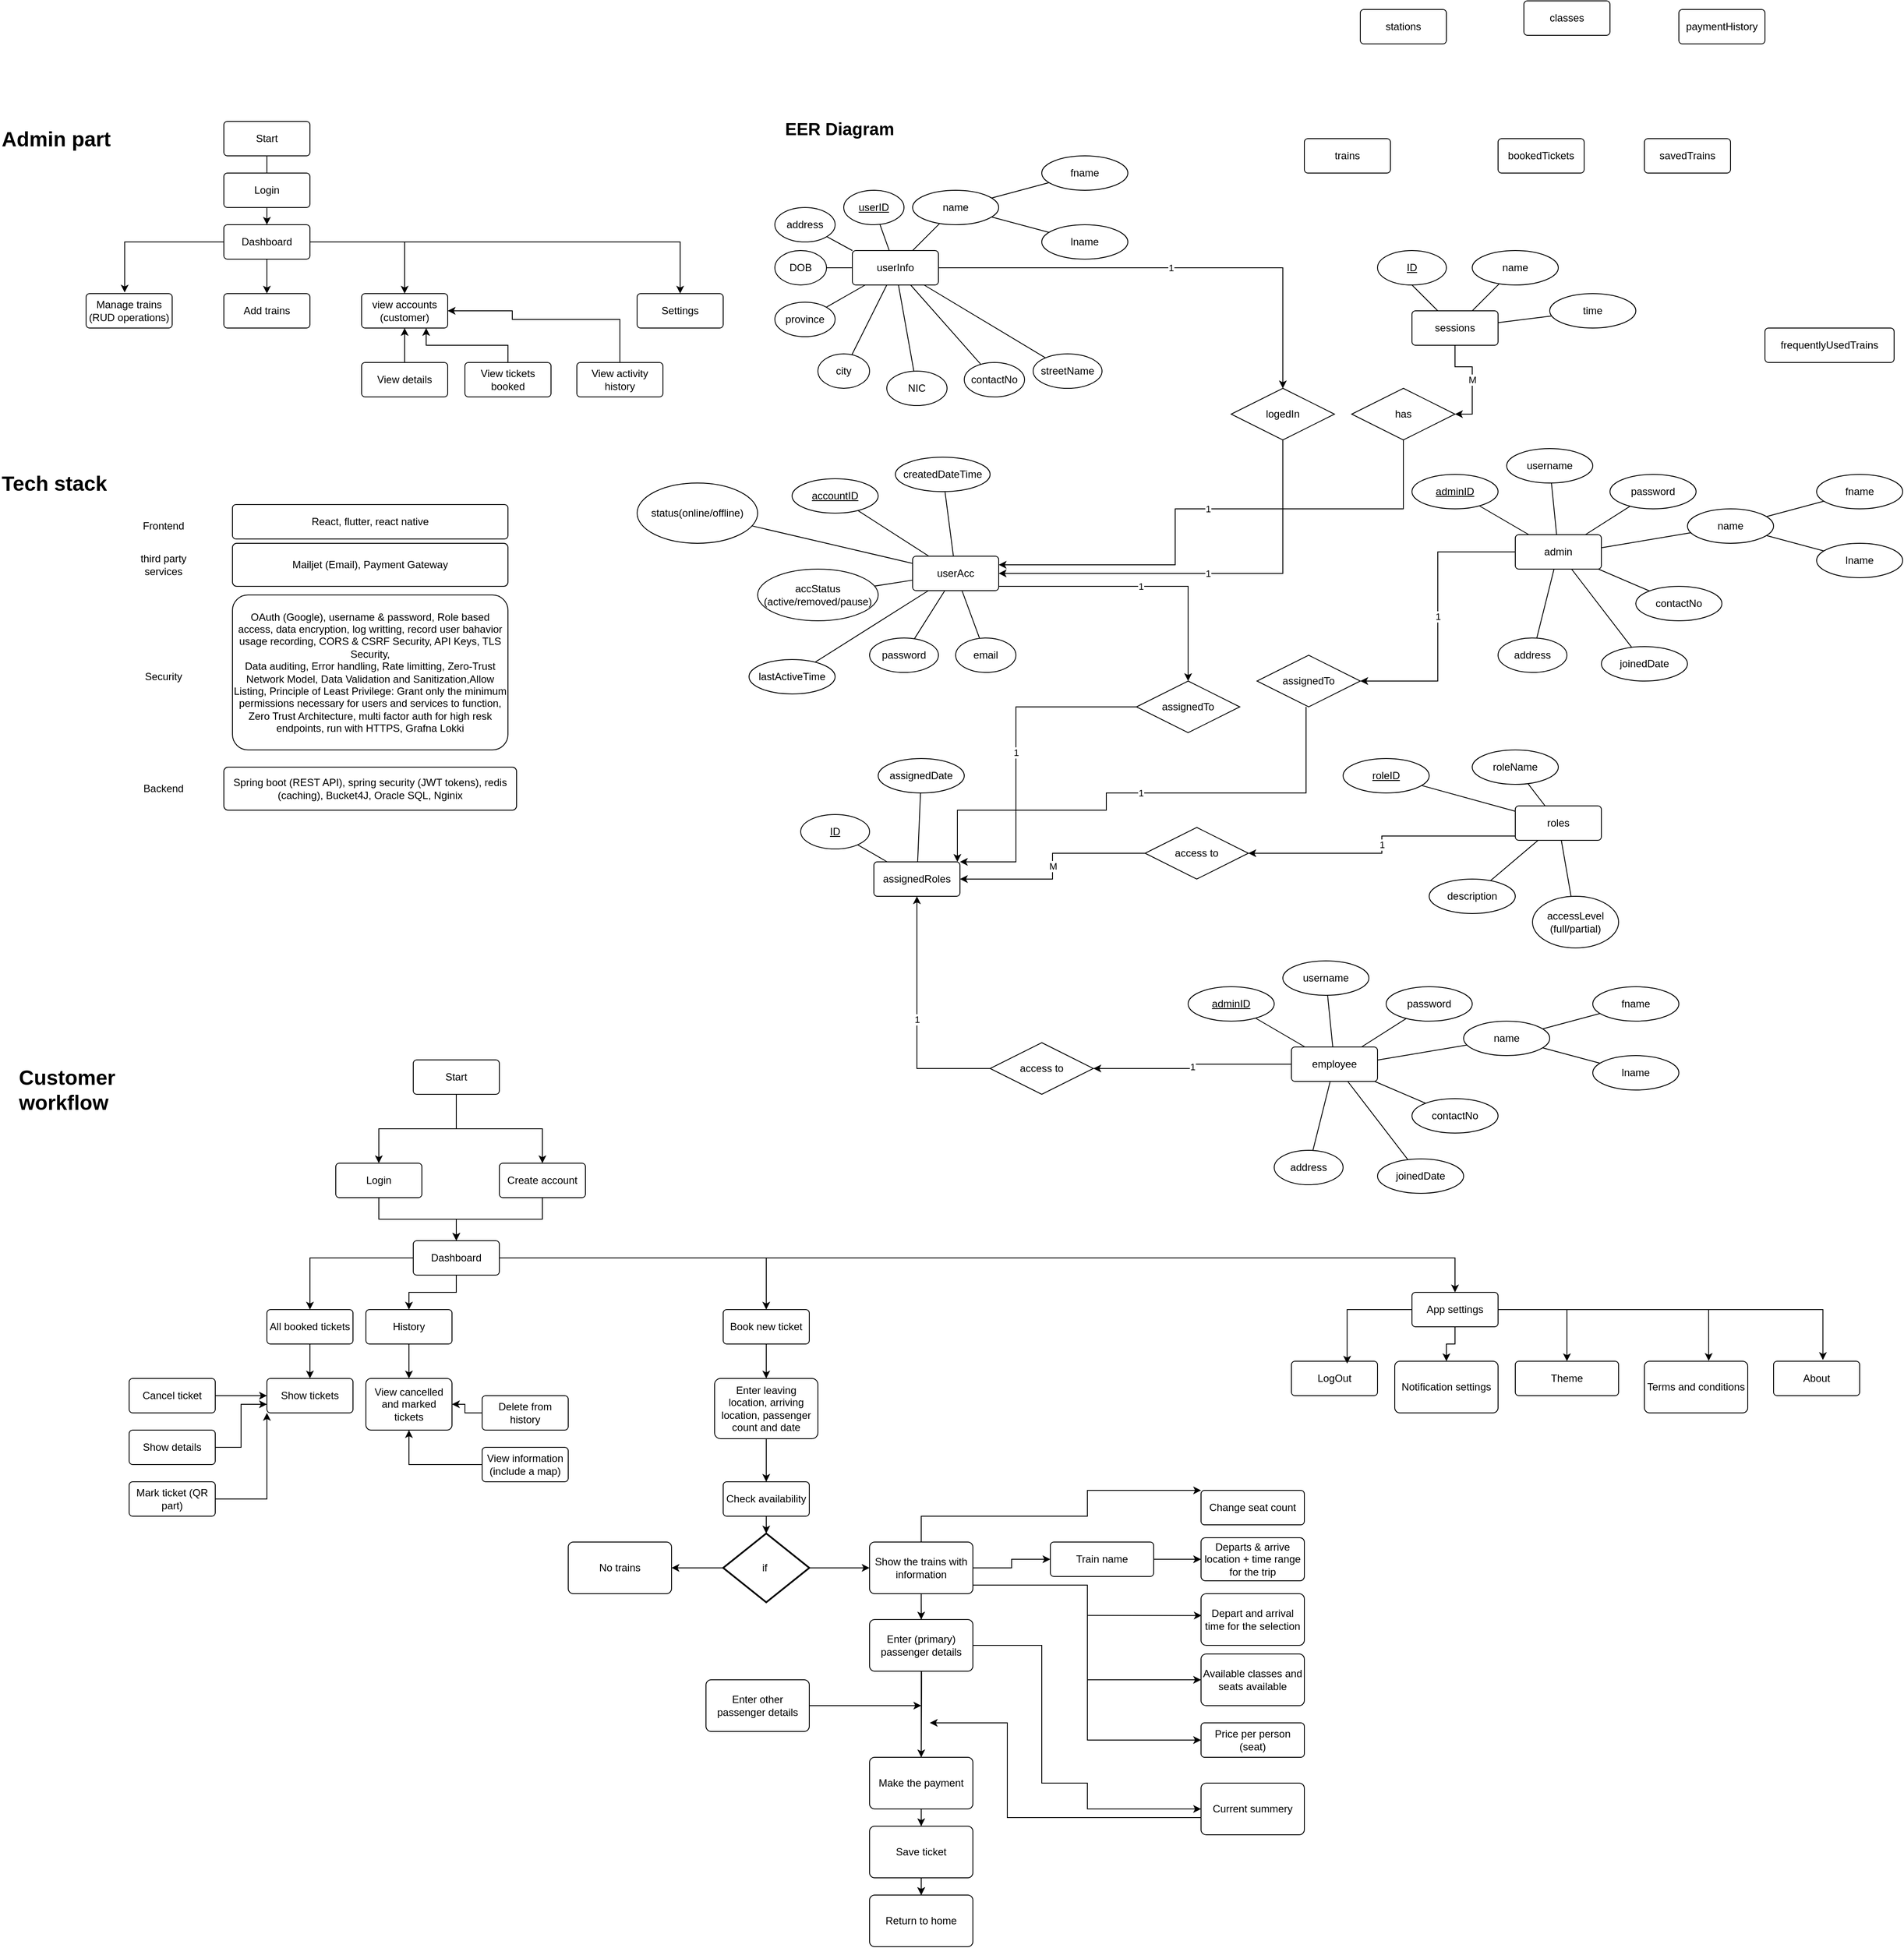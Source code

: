 <mxfile version="28.0.4" pages="2">
  <diagram name="Page-1" id="S-loCbMiCD3eQ0C2EWXm">
    <mxGraphModel dx="2491" dy="3734" grid="1" gridSize="10" guides="1" tooltips="1" connect="1" arrows="1" fold="1" page="1" pageScale="1" pageWidth="850" pageHeight="1100" math="0" shadow="0">
      <root>
        <mxCell id="0" />
        <mxCell id="1" parent="0" />
        <mxCell id="ihODlRqWH2nUnr_b5y7S-8" style="edgeStyle=orthogonalEdgeStyle;rounded=0;orthogonalLoop=1;jettySize=auto;html=1;entryX=0.5;entryY=0;entryDx=0;entryDy=0;" parent="1" source="TaY7MD22r1zGkPn74SO2-1" target="ihODlRqWH2nUnr_b5y7S-1" edge="1">
          <mxGeometry relative="1" as="geometry" />
        </mxCell>
        <mxCell id="ihODlRqWH2nUnr_b5y7S-9" style="edgeStyle=orthogonalEdgeStyle;rounded=0;orthogonalLoop=1;jettySize=auto;html=1;entryX=0.5;entryY=0;entryDx=0;entryDy=0;" parent="1" source="TaY7MD22r1zGkPn74SO2-1" target="ihODlRqWH2nUnr_b5y7S-2" edge="1">
          <mxGeometry relative="1" as="geometry" />
        </mxCell>
        <mxCell id="TaY7MD22r1zGkPn74SO2-1" value="Start" style="rounded=1;arcSize=10;whiteSpace=wrap;html=1;align=center;" parent="1" vertex="1">
          <mxGeometry x="500" y="20" width="100" height="40" as="geometry" />
        </mxCell>
        <mxCell id="ihODlRqWH2nUnr_b5y7S-10" style="edgeStyle=orthogonalEdgeStyle;rounded=0;orthogonalLoop=1;jettySize=auto;html=1;entryX=0.5;entryY=0;entryDx=0;entryDy=0;" parent="1" source="ihODlRqWH2nUnr_b5y7S-1" target="ihODlRqWH2nUnr_b5y7S-3" edge="1">
          <mxGeometry relative="1" as="geometry" />
        </mxCell>
        <mxCell id="ihODlRqWH2nUnr_b5y7S-1" value="Login" style="rounded=1;arcSize=10;whiteSpace=wrap;html=1;align=center;" parent="1" vertex="1">
          <mxGeometry x="410" y="140" width="100" height="40" as="geometry" />
        </mxCell>
        <mxCell id="ihODlRqWH2nUnr_b5y7S-11" style="edgeStyle=orthogonalEdgeStyle;rounded=0;orthogonalLoop=1;jettySize=auto;html=1;entryX=0.5;entryY=0;entryDx=0;entryDy=0;" parent="1" source="ihODlRqWH2nUnr_b5y7S-2" target="ihODlRqWH2nUnr_b5y7S-3" edge="1">
          <mxGeometry relative="1" as="geometry" />
        </mxCell>
        <mxCell id="ihODlRqWH2nUnr_b5y7S-2" value="Create account" style="rounded=1;arcSize=10;whiteSpace=wrap;html=1;align=center;" parent="1" vertex="1">
          <mxGeometry x="600" y="140" width="100" height="40" as="geometry" />
        </mxCell>
        <mxCell id="ihODlRqWH2nUnr_b5y7S-12" style="edgeStyle=orthogonalEdgeStyle;rounded=0;orthogonalLoop=1;jettySize=auto;html=1;entryX=0.5;entryY=0;entryDx=0;entryDy=0;" parent="1" source="ihODlRqWH2nUnr_b5y7S-3" target="ihODlRqWH2nUnr_b5y7S-4" edge="1">
          <mxGeometry relative="1" as="geometry" />
        </mxCell>
        <mxCell id="ihODlRqWH2nUnr_b5y7S-13" style="edgeStyle=orthogonalEdgeStyle;rounded=0;orthogonalLoop=1;jettySize=auto;html=1;entryX=0.5;entryY=0;entryDx=0;entryDy=0;" parent="1" source="ihODlRqWH2nUnr_b5y7S-3" target="ihODlRqWH2nUnr_b5y7S-5" edge="1">
          <mxGeometry relative="1" as="geometry" />
        </mxCell>
        <mxCell id="ihODlRqWH2nUnr_b5y7S-14" style="edgeStyle=orthogonalEdgeStyle;rounded=0;orthogonalLoop=1;jettySize=auto;html=1;entryX=0.5;entryY=0;entryDx=0;entryDy=0;" parent="1" source="ihODlRqWH2nUnr_b5y7S-3" target="ihODlRqWH2nUnr_b5y7S-6" edge="1">
          <mxGeometry relative="1" as="geometry" />
        </mxCell>
        <mxCell id="ihODlRqWH2nUnr_b5y7S-15" style="edgeStyle=orthogonalEdgeStyle;rounded=0;orthogonalLoop=1;jettySize=auto;html=1;entryX=0.5;entryY=0;entryDx=0;entryDy=0;" parent="1" source="ihODlRqWH2nUnr_b5y7S-3" target="ihODlRqWH2nUnr_b5y7S-7" edge="1">
          <mxGeometry relative="1" as="geometry" />
        </mxCell>
        <mxCell id="ihODlRqWH2nUnr_b5y7S-3" value="Dashboard" style="rounded=1;arcSize=10;whiteSpace=wrap;html=1;align=center;" parent="1" vertex="1">
          <mxGeometry x="500" y="230" width="100" height="40" as="geometry" />
        </mxCell>
        <mxCell id="ihODlRqWH2nUnr_b5y7S-17" value="" style="edgeStyle=orthogonalEdgeStyle;rounded=0;orthogonalLoop=1;jettySize=auto;html=1;" parent="1" source="ihODlRqWH2nUnr_b5y7S-4" target="ihODlRqWH2nUnr_b5y7S-16" edge="1">
          <mxGeometry relative="1" as="geometry" />
        </mxCell>
        <mxCell id="ihODlRqWH2nUnr_b5y7S-4" value="All booked tickets" style="rounded=1;arcSize=10;whiteSpace=wrap;html=1;align=center;" parent="1" vertex="1">
          <mxGeometry x="330" y="310" width="100" height="40" as="geometry" />
        </mxCell>
        <mxCell id="ihODlRqWH2nUnr_b5y7S-25" value="" style="edgeStyle=orthogonalEdgeStyle;rounded=0;orthogonalLoop=1;jettySize=auto;html=1;" parent="1" source="ihODlRqWH2nUnr_b5y7S-5" target="ihODlRqWH2nUnr_b5y7S-24" edge="1">
          <mxGeometry relative="1" as="geometry" />
        </mxCell>
        <mxCell id="ihODlRqWH2nUnr_b5y7S-5" value="History" style="rounded=1;arcSize=10;whiteSpace=wrap;html=1;align=center;" parent="1" vertex="1">
          <mxGeometry x="445" y="310" width="100" height="40" as="geometry" />
        </mxCell>
        <mxCell id="ihODlRqWH2nUnr_b5y7S-34" value="" style="edgeStyle=orthogonalEdgeStyle;rounded=0;orthogonalLoop=1;jettySize=auto;html=1;" parent="1" source="ihODlRqWH2nUnr_b5y7S-6" target="ihODlRqWH2nUnr_b5y7S-31" edge="1">
          <mxGeometry relative="1" as="geometry" />
        </mxCell>
        <mxCell id="ihODlRqWH2nUnr_b5y7S-6" value="Book new ticket" style="rounded=1;arcSize=10;whiteSpace=wrap;html=1;align=center;" parent="1" vertex="1">
          <mxGeometry x="860" y="310" width="100" height="40" as="geometry" />
        </mxCell>
        <mxCell id="ihODlRqWH2nUnr_b5y7S-77" value="" style="edgeStyle=orthogonalEdgeStyle;rounded=0;orthogonalLoop=1;jettySize=auto;html=1;" parent="1" source="ihODlRqWH2nUnr_b5y7S-7" target="ihODlRqWH2nUnr_b5y7S-72" edge="1">
          <mxGeometry relative="1" as="geometry" />
        </mxCell>
        <mxCell id="ihODlRqWH2nUnr_b5y7S-78" style="edgeStyle=orthogonalEdgeStyle;rounded=0;orthogonalLoop=1;jettySize=auto;html=1;entryX=0.5;entryY=0;entryDx=0;entryDy=0;" parent="1" source="ihODlRqWH2nUnr_b5y7S-7" target="ihODlRqWH2nUnr_b5y7S-73" edge="1">
          <mxGeometry relative="1" as="geometry" />
        </mxCell>
        <mxCell id="ihODlRqWH2nUnr_b5y7S-7" value="App settings" style="rounded=1;arcSize=10;whiteSpace=wrap;html=1;align=center;" parent="1" vertex="1">
          <mxGeometry x="1660" y="290" width="100" height="40" as="geometry" />
        </mxCell>
        <mxCell id="ihODlRqWH2nUnr_b5y7S-16" value="Show tickets" style="rounded=1;arcSize=10;whiteSpace=wrap;html=1;align=center;" parent="1" vertex="1">
          <mxGeometry x="330" y="390" width="100" height="40" as="geometry" />
        </mxCell>
        <mxCell id="ihODlRqWH2nUnr_b5y7S-19" value="" style="edgeStyle=orthogonalEdgeStyle;rounded=0;orthogonalLoop=1;jettySize=auto;html=1;" parent="1" source="ihODlRqWH2nUnr_b5y7S-18" target="ihODlRqWH2nUnr_b5y7S-16" edge="1">
          <mxGeometry relative="1" as="geometry" />
        </mxCell>
        <mxCell id="ihODlRqWH2nUnr_b5y7S-18" value="Cancel ticket" style="rounded=1;arcSize=10;whiteSpace=wrap;html=1;align=center;" parent="1" vertex="1">
          <mxGeometry x="170" y="390" width="100" height="40" as="geometry" />
        </mxCell>
        <mxCell id="ihODlRqWH2nUnr_b5y7S-22" style="edgeStyle=orthogonalEdgeStyle;rounded=0;orthogonalLoop=1;jettySize=auto;html=1;entryX=0;entryY=0.75;entryDx=0;entryDy=0;" parent="1" source="ihODlRqWH2nUnr_b5y7S-20" target="ihODlRqWH2nUnr_b5y7S-16" edge="1">
          <mxGeometry relative="1" as="geometry" />
        </mxCell>
        <mxCell id="ihODlRqWH2nUnr_b5y7S-20" value="Show details" style="rounded=1;arcSize=10;whiteSpace=wrap;html=1;align=center;" parent="1" vertex="1">
          <mxGeometry x="170" y="450" width="100" height="40" as="geometry" />
        </mxCell>
        <mxCell id="ihODlRqWH2nUnr_b5y7S-23" style="edgeStyle=orthogonalEdgeStyle;rounded=0;orthogonalLoop=1;jettySize=auto;html=1;entryX=0;entryY=1;entryDx=0;entryDy=0;" parent="1" source="ihODlRqWH2nUnr_b5y7S-21" target="ihODlRqWH2nUnr_b5y7S-16" edge="1">
          <mxGeometry relative="1" as="geometry" />
        </mxCell>
        <mxCell id="ihODlRqWH2nUnr_b5y7S-21" value="Mark ticket (QR part)" style="rounded=1;arcSize=10;whiteSpace=wrap;html=1;align=center;" parent="1" vertex="1">
          <mxGeometry x="170" y="510" width="100" height="40" as="geometry" />
        </mxCell>
        <mxCell id="ihODlRqWH2nUnr_b5y7S-24" value="View cancelled and marked tickets" style="rounded=1;arcSize=10;whiteSpace=wrap;html=1;align=center;" parent="1" vertex="1">
          <mxGeometry x="445" y="390" width="100" height="60" as="geometry" />
        </mxCell>
        <mxCell id="ihODlRqWH2nUnr_b5y7S-27" value="" style="edgeStyle=orthogonalEdgeStyle;rounded=0;orthogonalLoop=1;jettySize=auto;html=1;" parent="1" source="ihODlRqWH2nUnr_b5y7S-26" target="ihODlRqWH2nUnr_b5y7S-24" edge="1">
          <mxGeometry relative="1" as="geometry" />
        </mxCell>
        <mxCell id="ihODlRqWH2nUnr_b5y7S-26" value="Delete from history" style="rounded=1;arcSize=10;whiteSpace=wrap;html=1;align=center;" parent="1" vertex="1">
          <mxGeometry x="580" y="410" width="100" height="40" as="geometry" />
        </mxCell>
        <mxCell id="ihODlRqWH2nUnr_b5y7S-30" style="edgeStyle=orthogonalEdgeStyle;rounded=0;orthogonalLoop=1;jettySize=auto;html=1;entryX=0.5;entryY=1;entryDx=0;entryDy=0;" parent="1" source="ihODlRqWH2nUnr_b5y7S-28" target="ihODlRqWH2nUnr_b5y7S-24" edge="1">
          <mxGeometry relative="1" as="geometry" />
        </mxCell>
        <mxCell id="ihODlRqWH2nUnr_b5y7S-28" value="View information (include a map)" style="rounded=1;arcSize=10;whiteSpace=wrap;html=1;align=center;" parent="1" vertex="1">
          <mxGeometry x="580" y="470" width="100" height="40" as="geometry" />
        </mxCell>
        <mxCell id="ihODlRqWH2nUnr_b5y7S-35" value="" style="edgeStyle=orthogonalEdgeStyle;rounded=0;orthogonalLoop=1;jettySize=auto;html=1;" parent="1" source="ihODlRqWH2nUnr_b5y7S-31" target="ihODlRqWH2nUnr_b5y7S-32" edge="1">
          <mxGeometry relative="1" as="geometry" />
        </mxCell>
        <mxCell id="ihODlRqWH2nUnr_b5y7S-31" value="Enter leaving location, arriving location, passenger count and date" style="rounded=1;arcSize=10;whiteSpace=wrap;html=1;align=center;" parent="1" vertex="1">
          <mxGeometry x="850" y="390" width="120" height="70" as="geometry" />
        </mxCell>
        <mxCell id="ihODlRqWH2nUnr_b5y7S-36" value="" style="edgeStyle=orthogonalEdgeStyle;rounded=0;orthogonalLoop=1;jettySize=auto;html=1;" parent="1" source="ihODlRqWH2nUnr_b5y7S-32" target="ihODlRqWH2nUnr_b5y7S-33" edge="1">
          <mxGeometry relative="1" as="geometry" />
        </mxCell>
        <mxCell id="ihODlRqWH2nUnr_b5y7S-32" value="Check availability" style="rounded=1;arcSize=10;whiteSpace=wrap;html=1;align=center;" parent="1" vertex="1">
          <mxGeometry x="860" y="510" width="100" height="40" as="geometry" />
        </mxCell>
        <mxCell id="ihODlRqWH2nUnr_b5y7S-39" value="" style="edgeStyle=orthogonalEdgeStyle;rounded=0;orthogonalLoop=1;jettySize=auto;html=1;" parent="1" source="ihODlRqWH2nUnr_b5y7S-33" target="ihODlRqWH2nUnr_b5y7S-37" edge="1">
          <mxGeometry relative="1" as="geometry" />
        </mxCell>
        <mxCell id="ihODlRqWH2nUnr_b5y7S-40" value="" style="edgeStyle=orthogonalEdgeStyle;rounded=0;orthogonalLoop=1;jettySize=auto;html=1;" parent="1" source="ihODlRqWH2nUnr_b5y7S-33" target="ihODlRqWH2nUnr_b5y7S-38" edge="1">
          <mxGeometry relative="1" as="geometry" />
        </mxCell>
        <mxCell id="ihODlRqWH2nUnr_b5y7S-33" value="if&amp;nbsp;" style="strokeWidth=2;html=1;shape=mxgraph.flowchart.decision;whiteSpace=wrap;" parent="1" vertex="1">
          <mxGeometry x="860" y="570" width="100" height="80" as="geometry" />
        </mxCell>
        <mxCell id="ihODlRqWH2nUnr_b5y7S-46" value="" style="edgeStyle=orthogonalEdgeStyle;rounded=0;orthogonalLoop=1;jettySize=auto;html=1;" parent="1" source="ihODlRqWH2nUnr_b5y7S-37" target="ihODlRqWH2nUnr_b5y7S-42" edge="1">
          <mxGeometry relative="1" as="geometry" />
        </mxCell>
        <mxCell id="ihODlRqWH2nUnr_b5y7S-54" style="edgeStyle=orthogonalEdgeStyle;rounded=0;orthogonalLoop=1;jettySize=auto;html=1;entryX=0;entryY=0.5;entryDx=0;entryDy=0;" parent="1" source="ihODlRqWH2nUnr_b5y7S-37" target="ihODlRqWH2nUnr_b5y7S-51" edge="1">
          <mxGeometry relative="1" as="geometry" />
        </mxCell>
        <mxCell id="ihODlRqWH2nUnr_b5y7S-61" style="edgeStyle=orthogonalEdgeStyle;rounded=0;orthogonalLoop=1;jettySize=auto;html=1;entryX=0.006;entryY=0.422;entryDx=0;entryDy=0;entryPerimeter=0;" parent="1" source="ihODlRqWH2nUnr_b5y7S-37" target="ihODlRqWH2nUnr_b5y7S-55" edge="1">
          <mxGeometry relative="1" as="geometry">
            <mxPoint x="1350" y="700" as="targetPoint" />
            <Array as="points">
              <mxPoint x="1283" y="630" />
              <mxPoint x="1283" y="665" />
            </Array>
          </mxGeometry>
        </mxCell>
        <mxCell id="ihODlRqWH2nUnr_b5y7S-62" style="edgeStyle=orthogonalEdgeStyle;rounded=0;orthogonalLoop=1;jettySize=auto;html=1;entryX=0;entryY=0.5;entryDx=0;entryDy=0;" parent="1" source="ihODlRqWH2nUnr_b5y7S-37" target="ihODlRqWH2nUnr_b5y7S-56" edge="1">
          <mxGeometry relative="1" as="geometry">
            <Array as="points">
              <mxPoint x="1283" y="630" />
              <mxPoint x="1283" y="740" />
            </Array>
          </mxGeometry>
        </mxCell>
        <mxCell id="ihODlRqWH2nUnr_b5y7S-63" style="edgeStyle=orthogonalEdgeStyle;rounded=0;orthogonalLoop=1;jettySize=auto;html=1;entryX=0;entryY=0.5;entryDx=0;entryDy=0;" parent="1" source="ihODlRqWH2nUnr_b5y7S-37" target="ihODlRqWH2nUnr_b5y7S-57" edge="1">
          <mxGeometry relative="1" as="geometry">
            <Array as="points">
              <mxPoint x="1283" y="630" />
              <mxPoint x="1283" y="810" />
            </Array>
          </mxGeometry>
        </mxCell>
        <mxCell id="ihODlRqWH2nUnr_b5y7S-65" style="edgeStyle=orthogonalEdgeStyle;rounded=0;orthogonalLoop=1;jettySize=auto;html=1;" parent="1" source="ihODlRqWH2nUnr_b5y7S-37" target="ihODlRqWH2nUnr_b5y7S-64" edge="1">
          <mxGeometry relative="1" as="geometry">
            <Array as="points">
              <mxPoint x="1090" y="550" />
              <mxPoint x="1283" y="550" />
              <mxPoint x="1283" y="520" />
            </Array>
          </mxGeometry>
        </mxCell>
        <mxCell id="ihODlRqWH2nUnr_b5y7S-37" value="Show the trains with information" style="rounded=1;arcSize=10;whiteSpace=wrap;html=1;align=center;" parent="1" vertex="1">
          <mxGeometry x="1030" y="580" width="120" height="60" as="geometry" />
        </mxCell>
        <mxCell id="ihODlRqWH2nUnr_b5y7S-38" value="No trains" style="rounded=1;arcSize=10;whiteSpace=wrap;html=1;align=center;" parent="1" vertex="1">
          <mxGeometry x="680" y="580" width="120" height="60" as="geometry" />
        </mxCell>
        <mxCell id="ihODlRqWH2nUnr_b5y7S-47" value="" style="edgeStyle=orthogonalEdgeStyle;rounded=0;orthogonalLoop=1;jettySize=auto;html=1;" parent="1" target="ihODlRqWH2nUnr_b5y7S-43" edge="1">
          <mxGeometry relative="1" as="geometry">
            <mxPoint x="1090" y="650" as="sourcePoint" />
          </mxGeometry>
        </mxCell>
        <mxCell id="ihODlRqWH2nUnr_b5y7S-48" value="" style="edgeStyle=orthogonalEdgeStyle;rounded=0;orthogonalLoop=1;jettySize=auto;html=1;" parent="1" source="ihODlRqWH2nUnr_b5y7S-42" target="ihODlRqWH2nUnr_b5y7S-44" edge="1">
          <mxGeometry relative="1" as="geometry" />
        </mxCell>
        <mxCell id="ihODlRqWH2nUnr_b5y7S-67" style="edgeStyle=orthogonalEdgeStyle;rounded=0;orthogonalLoop=1;jettySize=auto;html=1;entryX=0;entryY=0.5;entryDx=0;entryDy=0;" parent="1" source="ihODlRqWH2nUnr_b5y7S-42" target="ihODlRqWH2nUnr_b5y7S-66" edge="1">
          <mxGeometry relative="1" as="geometry">
            <Array as="points">
              <mxPoint x="1230" y="700" />
              <mxPoint x="1230" y="860" />
              <mxPoint x="1283" y="860" />
              <mxPoint x="1283" y="890" />
            </Array>
          </mxGeometry>
        </mxCell>
        <mxCell id="ihODlRqWH2nUnr_b5y7S-42" value="Enter (primary) passenger details" style="rounded=1;arcSize=10;whiteSpace=wrap;html=1;align=center;" parent="1" vertex="1">
          <mxGeometry x="1030" y="670" width="120" height="60" as="geometry" />
        </mxCell>
        <mxCell id="ihODlRqWH2nUnr_b5y7S-49" value="" style="edgeStyle=orthogonalEdgeStyle;rounded=0;orthogonalLoop=1;jettySize=auto;html=1;" parent="1" source="ihODlRqWH2nUnr_b5y7S-43" target="ihODlRqWH2nUnr_b5y7S-45" edge="1">
          <mxGeometry relative="1" as="geometry" />
        </mxCell>
        <mxCell id="ihODlRqWH2nUnr_b5y7S-43" value="Make the payment" style="rounded=1;arcSize=10;whiteSpace=wrap;html=1;align=center;" parent="1" vertex="1">
          <mxGeometry x="1030" y="830" width="120" height="60" as="geometry" />
        </mxCell>
        <mxCell id="ihODlRqWH2nUnr_b5y7S-50" value="" style="edgeStyle=orthogonalEdgeStyle;rounded=0;orthogonalLoop=1;jettySize=auto;html=1;" parent="1" source="ihODlRqWH2nUnr_b5y7S-44" target="ihODlRqWH2nUnr_b5y7S-45" edge="1">
          <mxGeometry relative="1" as="geometry" />
        </mxCell>
        <mxCell id="ihODlRqWH2nUnr_b5y7S-44" value="Save ticket" style="rounded=1;arcSize=10;whiteSpace=wrap;html=1;align=center;" parent="1" vertex="1">
          <mxGeometry x="1030" y="910" width="120" height="60" as="geometry" />
        </mxCell>
        <mxCell id="ihODlRqWH2nUnr_b5y7S-45" value="Return to home" style="rounded=1;arcSize=10;whiteSpace=wrap;html=1;align=center;" parent="1" vertex="1">
          <mxGeometry x="1030" y="990" width="120" height="60" as="geometry" />
        </mxCell>
        <mxCell id="ihODlRqWH2nUnr_b5y7S-53" value="" style="edgeStyle=orthogonalEdgeStyle;rounded=0;orthogonalLoop=1;jettySize=auto;html=1;" parent="1" source="ihODlRqWH2nUnr_b5y7S-51" target="ihODlRqWH2nUnr_b5y7S-52" edge="1">
          <mxGeometry relative="1" as="geometry" />
        </mxCell>
        <mxCell id="ihODlRqWH2nUnr_b5y7S-51" value="Train name" style="rounded=1;arcSize=10;whiteSpace=wrap;html=1;align=center;" parent="1" vertex="1">
          <mxGeometry x="1240" y="580" width="120" height="40" as="geometry" />
        </mxCell>
        <mxCell id="ihODlRqWH2nUnr_b5y7S-52" value="Departs &amp;amp; arrive location + time range for the trip" style="rounded=1;arcSize=10;whiteSpace=wrap;html=1;align=center;" parent="1" vertex="1">
          <mxGeometry x="1415" y="575" width="120" height="50" as="geometry" />
        </mxCell>
        <mxCell id="ihODlRqWH2nUnr_b5y7S-55" value="Depart and arrival time for the selection" style="rounded=1;arcSize=10;whiteSpace=wrap;html=1;align=center;" parent="1" vertex="1">
          <mxGeometry x="1415" y="640" width="120" height="60" as="geometry" />
        </mxCell>
        <mxCell id="ihODlRqWH2nUnr_b5y7S-56" value="Available classes and seats available" style="rounded=1;arcSize=10;whiteSpace=wrap;html=1;align=center;" parent="1" vertex="1">
          <mxGeometry x="1415" y="710" width="120" height="60" as="geometry" />
        </mxCell>
        <mxCell id="ihODlRqWH2nUnr_b5y7S-57" value="Price per person (seat)" style="rounded=1;arcSize=10;whiteSpace=wrap;html=1;align=center;" parent="1" vertex="1">
          <mxGeometry x="1415" y="790" width="120" height="40" as="geometry" />
        </mxCell>
        <mxCell id="ihODlRqWH2nUnr_b5y7S-64" value="Change seat count" style="rounded=1;arcSize=10;whiteSpace=wrap;html=1;align=center;" parent="1" vertex="1">
          <mxGeometry x="1415" y="520" width="120" height="40" as="geometry" />
        </mxCell>
        <mxCell id="ihODlRqWH2nUnr_b5y7S-70" style="edgeStyle=orthogonalEdgeStyle;rounded=0;orthogonalLoop=1;jettySize=auto;html=1;" parent="1" edge="1">
          <mxGeometry relative="1" as="geometry">
            <mxPoint x="1100" y="790" as="targetPoint" />
            <mxPoint x="1415" y="900" as="sourcePoint" />
            <Array as="points">
              <mxPoint x="1190" y="900" />
              <mxPoint x="1190" y="790" />
            </Array>
          </mxGeometry>
        </mxCell>
        <mxCell id="ihODlRqWH2nUnr_b5y7S-66" value="Current summery" style="rounded=1;arcSize=10;whiteSpace=wrap;html=1;align=center;" parent="1" vertex="1">
          <mxGeometry x="1415" y="860" width="120" height="60" as="geometry" />
        </mxCell>
        <mxCell id="ihODlRqWH2nUnr_b5y7S-69" style="edgeStyle=orthogonalEdgeStyle;rounded=0;orthogonalLoop=1;jettySize=auto;html=1;" parent="1" source="ihODlRqWH2nUnr_b5y7S-68" edge="1">
          <mxGeometry relative="1" as="geometry">
            <mxPoint x="1090.0" y="770" as="targetPoint" />
          </mxGeometry>
        </mxCell>
        <mxCell id="ihODlRqWH2nUnr_b5y7S-68" value="Enter other passenger details" style="rounded=1;arcSize=10;whiteSpace=wrap;html=1;align=center;" parent="1" vertex="1">
          <mxGeometry x="840" y="740" width="120" height="60" as="geometry" />
        </mxCell>
        <mxCell id="ihODlRqWH2nUnr_b5y7S-71" value="LogOut" style="rounded=1;arcSize=10;whiteSpace=wrap;html=1;align=center;" parent="1" vertex="1">
          <mxGeometry x="1520" y="370" width="100" height="40" as="geometry" />
        </mxCell>
        <mxCell id="ihODlRqWH2nUnr_b5y7S-72" value="Notification settings" style="rounded=1;arcSize=10;whiteSpace=wrap;html=1;align=center;" parent="1" vertex="1">
          <mxGeometry x="1640" y="370" width="120" height="60" as="geometry" />
        </mxCell>
        <mxCell id="ihODlRqWH2nUnr_b5y7S-73" value="Theme" style="rounded=1;arcSize=10;whiteSpace=wrap;html=1;align=center;" parent="1" vertex="1">
          <mxGeometry x="1780" y="370" width="120" height="40" as="geometry" />
        </mxCell>
        <mxCell id="ihODlRqWH2nUnr_b5y7S-74" value="Terms and conditions" style="rounded=1;arcSize=10;whiteSpace=wrap;html=1;align=center;" parent="1" vertex="1">
          <mxGeometry x="1930" y="370" width="120" height="60" as="geometry" />
        </mxCell>
        <mxCell id="ihODlRqWH2nUnr_b5y7S-75" value="About" style="rounded=1;arcSize=10;whiteSpace=wrap;html=1;align=center;" parent="1" vertex="1">
          <mxGeometry x="2080" y="370" width="100" height="40" as="geometry" />
        </mxCell>
        <mxCell id="ihODlRqWH2nUnr_b5y7S-76" style="edgeStyle=orthogonalEdgeStyle;rounded=0;orthogonalLoop=1;jettySize=auto;html=1;entryX=0.647;entryY=0.068;entryDx=0;entryDy=0;entryPerimeter=0;" parent="1" source="ihODlRqWH2nUnr_b5y7S-7" target="ihODlRqWH2nUnr_b5y7S-71" edge="1">
          <mxGeometry relative="1" as="geometry" />
        </mxCell>
        <mxCell id="ihODlRqWH2nUnr_b5y7S-79" style="edgeStyle=orthogonalEdgeStyle;rounded=0;orthogonalLoop=1;jettySize=auto;html=1;entryX=0.622;entryY=-0.007;entryDx=0;entryDy=0;entryPerimeter=0;" parent="1" source="ihODlRqWH2nUnr_b5y7S-7" target="ihODlRqWH2nUnr_b5y7S-74" edge="1">
          <mxGeometry relative="1" as="geometry" />
        </mxCell>
        <mxCell id="ihODlRqWH2nUnr_b5y7S-80" style="edgeStyle=orthogonalEdgeStyle;rounded=0;orthogonalLoop=1;jettySize=auto;html=1;entryX=0.573;entryY=-0.037;entryDx=0;entryDy=0;entryPerimeter=0;" parent="1" source="ihODlRqWH2nUnr_b5y7S-7" target="ihODlRqWH2nUnr_b5y7S-75" edge="1">
          <mxGeometry relative="1" as="geometry" />
        </mxCell>
        <mxCell id="ihODlRqWH2nUnr_b5y7S-81" value="&lt;h1 style=&quot;margin-top: 0px;&quot;&gt;Customer workflow&lt;/h1&gt;" style="text;html=1;whiteSpace=wrap;overflow=hidden;rounded=0;" parent="1" vertex="1">
          <mxGeometry x="40" y="20" width="180" height="70" as="geometry" />
        </mxCell>
        <mxCell id="ihODlRqWH2nUnr_b5y7S-82" value="&lt;h1 style=&quot;margin-top: 0px;&quot;&gt;Admin part&lt;/h1&gt;" style="text;html=1;whiteSpace=wrap;overflow=hidden;rounded=0;" parent="1" vertex="1">
          <mxGeometry x="20" y="-1070" width="180" height="50" as="geometry" />
        </mxCell>
        <mxCell id="ihODlRqWH2nUnr_b5y7S-92" value="" style="edgeStyle=orthogonalEdgeStyle;rounded=0;orthogonalLoop=1;jettySize=auto;html=1;" parent="1" source="ihODlRqWH2nUnr_b5y7S-83" target="ihODlRqWH2nUnr_b5y7S-85" edge="1">
          <mxGeometry relative="1" as="geometry" />
        </mxCell>
        <mxCell id="ihODlRqWH2nUnr_b5y7S-83" value="Start" style="rounded=1;arcSize=10;whiteSpace=wrap;html=1;align=center;" parent="1" vertex="1">
          <mxGeometry x="280" y="-1070" width="100" height="40" as="geometry" />
        </mxCell>
        <mxCell id="ihODlRqWH2nUnr_b5y7S-84" value="Login" style="rounded=1;arcSize=10;whiteSpace=wrap;html=1;align=center;" parent="1" vertex="1">
          <mxGeometry x="280" y="-1010" width="100" height="40" as="geometry" />
        </mxCell>
        <mxCell id="ihODlRqWH2nUnr_b5y7S-94" value="" style="edgeStyle=orthogonalEdgeStyle;rounded=0;orthogonalLoop=1;jettySize=auto;html=1;" parent="1" source="ihODlRqWH2nUnr_b5y7S-85" target="ihODlRqWH2nUnr_b5y7S-86" edge="1">
          <mxGeometry relative="1" as="geometry" />
        </mxCell>
        <mxCell id="ihODlRqWH2nUnr_b5y7S-95" style="edgeStyle=orthogonalEdgeStyle;rounded=0;orthogonalLoop=1;jettySize=auto;html=1;entryX=0.5;entryY=0;entryDx=0;entryDy=0;" parent="1" source="ihODlRqWH2nUnr_b5y7S-85" target="ihODlRqWH2nUnr_b5y7S-88" edge="1">
          <mxGeometry relative="1" as="geometry" />
        </mxCell>
        <mxCell id="ihODlRqWH2nUnr_b5y7S-100" style="edgeStyle=orthogonalEdgeStyle;rounded=0;orthogonalLoop=1;jettySize=auto;html=1;entryX=0.5;entryY=0;entryDx=0;entryDy=0;" parent="1" source="ihODlRqWH2nUnr_b5y7S-85" target="ihODlRqWH2nUnr_b5y7S-99" edge="1">
          <mxGeometry relative="1" as="geometry" />
        </mxCell>
        <mxCell id="ihODlRqWH2nUnr_b5y7S-85" value="Dashboard" style="rounded=1;arcSize=10;whiteSpace=wrap;html=1;align=center;" parent="1" vertex="1">
          <mxGeometry x="280" y="-950" width="100" height="40" as="geometry" />
        </mxCell>
        <mxCell id="ihODlRqWH2nUnr_b5y7S-86" value="Add trains" style="rounded=1;arcSize=10;whiteSpace=wrap;html=1;align=center;" parent="1" vertex="1">
          <mxGeometry x="280" y="-870" width="100" height="40" as="geometry" />
        </mxCell>
        <mxCell id="ihODlRqWH2nUnr_b5y7S-87" value="Manage trains (RUD operations)" style="rounded=1;arcSize=10;whiteSpace=wrap;html=1;align=center;" parent="1" vertex="1">
          <mxGeometry x="120" y="-870" width="100" height="40" as="geometry" />
        </mxCell>
        <mxCell id="ihODlRqWH2nUnr_b5y7S-88" value="view accounts (customer)" style="rounded=1;arcSize=10;whiteSpace=wrap;html=1;align=center;" parent="1" vertex="1">
          <mxGeometry x="440" y="-870" width="100" height="40" as="geometry" />
        </mxCell>
        <mxCell id="ihODlRqWH2nUnr_b5y7S-96" value="" style="edgeStyle=orthogonalEdgeStyle;rounded=0;orthogonalLoop=1;jettySize=auto;html=1;" parent="1" source="ihODlRqWH2nUnr_b5y7S-89" target="ihODlRqWH2nUnr_b5y7S-88" edge="1">
          <mxGeometry relative="1" as="geometry" />
        </mxCell>
        <mxCell id="ihODlRqWH2nUnr_b5y7S-89" value="View details" style="rounded=1;arcSize=10;whiteSpace=wrap;html=1;align=center;" parent="1" vertex="1">
          <mxGeometry x="440" y="-790" width="100" height="40" as="geometry" />
        </mxCell>
        <mxCell id="ihODlRqWH2nUnr_b5y7S-97" style="edgeStyle=orthogonalEdgeStyle;rounded=0;orthogonalLoop=1;jettySize=auto;html=1;entryX=0.75;entryY=1;entryDx=0;entryDy=0;" parent="1" source="ihODlRqWH2nUnr_b5y7S-90" target="ihODlRqWH2nUnr_b5y7S-88" edge="1">
          <mxGeometry relative="1" as="geometry">
            <Array as="points">
              <mxPoint x="610" y="-810" />
              <mxPoint x="515" y="-810" />
            </Array>
          </mxGeometry>
        </mxCell>
        <mxCell id="ihODlRqWH2nUnr_b5y7S-90" value="View tickets booked" style="rounded=1;arcSize=10;whiteSpace=wrap;html=1;align=center;" parent="1" vertex="1">
          <mxGeometry x="560" y="-790" width="100" height="40" as="geometry" />
        </mxCell>
        <mxCell id="ihODlRqWH2nUnr_b5y7S-98" style="edgeStyle=orthogonalEdgeStyle;rounded=0;orthogonalLoop=1;jettySize=auto;html=1;entryX=1;entryY=0.5;entryDx=0;entryDy=0;" parent="1" source="ihODlRqWH2nUnr_b5y7S-91" target="ihODlRqWH2nUnr_b5y7S-88" edge="1">
          <mxGeometry relative="1" as="geometry">
            <Array as="points">
              <mxPoint x="740" y="-840" />
              <mxPoint x="615" y="-840" />
              <mxPoint x="615" y="-850" />
            </Array>
          </mxGeometry>
        </mxCell>
        <mxCell id="ihODlRqWH2nUnr_b5y7S-91" value="View activity history" style="rounded=1;arcSize=10;whiteSpace=wrap;html=1;align=center;" parent="1" vertex="1">
          <mxGeometry x="690" y="-790" width="100" height="40" as="geometry" />
        </mxCell>
        <mxCell id="ihODlRqWH2nUnr_b5y7S-93" style="edgeStyle=orthogonalEdgeStyle;rounded=0;orthogonalLoop=1;jettySize=auto;html=1;entryX=0.448;entryY=-0.033;entryDx=0;entryDy=0;entryPerimeter=0;" parent="1" source="ihODlRqWH2nUnr_b5y7S-85" target="ihODlRqWH2nUnr_b5y7S-87" edge="1">
          <mxGeometry relative="1" as="geometry" />
        </mxCell>
        <mxCell id="ihODlRqWH2nUnr_b5y7S-99" value="Settings" style="rounded=1;arcSize=10;whiteSpace=wrap;html=1;align=center;" parent="1" vertex="1">
          <mxGeometry x="760" y="-870" width="100" height="40" as="geometry" />
        </mxCell>
        <mxCell id="ihODlRqWH2nUnr_b5y7S-101" value="React, flutter, react native" style="rounded=1;arcSize=10;whiteSpace=wrap;html=1;align=center;" parent="1" vertex="1">
          <mxGeometry x="290" y="-625" width="320" height="40" as="geometry" />
        </mxCell>
        <mxCell id="ihODlRqWH2nUnr_b5y7S-102" value="&lt;h1 style=&quot;margin-top: 0px;&quot;&gt;Tech stack&lt;/h1&gt;" style="text;html=1;whiteSpace=wrap;overflow=hidden;rounded=0;" parent="1" vertex="1">
          <mxGeometry x="20" y="-670" width="180" height="50" as="geometry" />
        </mxCell>
        <mxCell id="ihODlRqWH2nUnr_b5y7S-103" value="Mailjet (Email), Payment Gateway" style="rounded=1;arcSize=10;whiteSpace=wrap;html=1;align=center;" parent="1" vertex="1">
          <mxGeometry x="290" y="-580" width="320" height="50" as="geometry" />
        </mxCell>
        <mxCell id="0rw8UDTF2pYtxSH_e0a--1" value="Spring boot (REST API), spring security (JWT tokens), redis (caching), Bucket4J, Oracle SQL, Nginix" style="rounded=1;arcSize=10;whiteSpace=wrap;html=1;align=center;" parent="1" vertex="1">
          <mxGeometry x="280" y="-320" width="340" height="50" as="geometry" />
        </mxCell>
        <mxCell id="LdmcDAW8UIcDraorrDWU-1" value="OAuth (Google), username &amp;amp; password, Role based access, data encryption, log writting, record user bahavior&lt;div&gt;usage recording, CORS &amp;amp; CSRF Security, API Keys, TLS Security,&lt;/div&gt;&lt;div&gt;Data auditing, Error handling, Rate limitting,&amp;nbsp;Zero-Trust Network Model,&amp;nbsp;Data Validation and Sanitization,Allow Listing,&amp;nbsp;Principle of Least Privilege:&amp;nbsp;Grant only the minimum permissions necessary for users and services to function,&lt;/div&gt;&lt;div&gt;Zero Trust Architecture, multi factor auth for high resk endpoints, run with HTTPS, Grafna Lokki&lt;/div&gt;" style="rounded=1;arcSize=10;whiteSpace=wrap;html=1;align=center;" parent="1" vertex="1">
          <mxGeometry x="290" y="-520" width="320" height="180" as="geometry" />
        </mxCell>
        <mxCell id="LdmcDAW8UIcDraorrDWU-2" value="Frontend" style="text;html=1;align=center;verticalAlign=middle;whiteSpace=wrap;rounded=0;" parent="1" vertex="1">
          <mxGeometry x="180" y="-615" width="60" height="30" as="geometry" />
        </mxCell>
        <mxCell id="LdmcDAW8UIcDraorrDWU-3" value="third party services" style="text;html=1;align=center;verticalAlign=middle;whiteSpace=wrap;rounded=0;" parent="1" vertex="1">
          <mxGeometry x="180" y="-570" width="60" height="30" as="geometry" />
        </mxCell>
        <mxCell id="LdmcDAW8UIcDraorrDWU-4" value="Security" style="text;html=1;align=center;verticalAlign=middle;whiteSpace=wrap;rounded=0;" parent="1" vertex="1">
          <mxGeometry x="180" y="-440" width="60" height="30" as="geometry" />
        </mxCell>
        <mxCell id="_nJnUWtmug6rH-iCeeiR-1" value="Backend" style="text;html=1;align=center;verticalAlign=middle;whiteSpace=wrap;rounded=0;" parent="1" vertex="1">
          <mxGeometry x="180" y="-310" width="60" height="30" as="geometry" />
        </mxCell>
        <mxCell id="Lno6rDM_qNSOGKfufWpZ-15" value="&lt;font style=&quot;font-size: 20px;&quot;&gt;&lt;b&gt;EER Diagram&lt;/b&gt;&lt;/font&gt;" style="text;html=1;whiteSpace=wrap;overflow=hidden;rounded=0;" vertex="1" parent="1">
          <mxGeometry x="930" y="-1080" width="130" height="50" as="geometry" />
        </mxCell>
        <mxCell id="Lno6rDM_qNSOGKfufWpZ-65" value="1" style="edgeStyle=orthogonalEdgeStyle;rounded=0;orthogonalLoop=1;jettySize=auto;html=1;entryX=0.5;entryY=0;entryDx=0;entryDy=0;" edge="1" parent="1" source="Lno6rDM_qNSOGKfufWpZ-16" target="Lno6rDM_qNSOGKfufWpZ-64">
          <mxGeometry relative="1" as="geometry" />
        </mxCell>
        <mxCell id="Lno6rDM_qNSOGKfufWpZ-16" value="userInfo" style="rounded=1;arcSize=10;whiteSpace=wrap;html=1;align=center;" vertex="1" parent="1">
          <mxGeometry x="1010" y="-920" width="100" height="40" as="geometry" />
        </mxCell>
        <mxCell id="Lno6rDM_qNSOGKfufWpZ-17" value="userID" style="ellipse;whiteSpace=wrap;html=1;align=center;fontStyle=4;" vertex="1" parent="1">
          <mxGeometry x="1000" y="-990" width="70" height="40" as="geometry" />
        </mxCell>
        <mxCell id="Lno6rDM_qNSOGKfufWpZ-18" value="name" style="ellipse;whiteSpace=wrap;html=1;align=center;" vertex="1" parent="1">
          <mxGeometry x="1080" y="-990" width="100" height="40" as="geometry" />
        </mxCell>
        <mxCell id="Lno6rDM_qNSOGKfufWpZ-19" value="lname" style="ellipse;whiteSpace=wrap;html=1;align=center;" vertex="1" parent="1">
          <mxGeometry x="1230" y="-950" width="100" height="40" as="geometry" />
        </mxCell>
        <mxCell id="Lno6rDM_qNSOGKfufWpZ-20" value="fname" style="ellipse;whiteSpace=wrap;html=1;align=center;" vertex="1" parent="1">
          <mxGeometry x="1230" y="-1030" width="100" height="40" as="geometry" />
        </mxCell>
        <mxCell id="Lno6rDM_qNSOGKfufWpZ-26" value="DOB" style="ellipse;whiteSpace=wrap;html=1;align=center;" vertex="1" parent="1">
          <mxGeometry x="920" y="-920" width="60" height="40" as="geometry" />
        </mxCell>
        <mxCell id="Lno6rDM_qNSOGKfufWpZ-27" value="address" style="ellipse;whiteSpace=wrap;html=1;align=center;" vertex="1" parent="1">
          <mxGeometry x="920" y="-970" width="70" height="40" as="geometry" />
        </mxCell>
        <mxCell id="Lno6rDM_qNSOGKfufWpZ-28" value="city" style="ellipse;whiteSpace=wrap;html=1;align=center;" vertex="1" parent="1">
          <mxGeometry x="970" y="-800" width="60" height="40" as="geometry" />
        </mxCell>
        <mxCell id="Lno6rDM_qNSOGKfufWpZ-29" value="province" style="ellipse;whiteSpace=wrap;html=1;align=center;" vertex="1" parent="1">
          <mxGeometry x="920" y="-860" width="70" height="40" as="geometry" />
        </mxCell>
        <mxCell id="Lno6rDM_qNSOGKfufWpZ-30" value="" style="endArrow=none;html=1;rounded=0;entryX=0;entryY=0;entryDx=0;entryDy=0;" edge="1" parent="1" source="Lno6rDM_qNSOGKfufWpZ-27" target="Lno6rDM_qNSOGKfufWpZ-16">
          <mxGeometry width="50" height="50" relative="1" as="geometry">
            <mxPoint x="910" y="-580" as="sourcePoint" />
            <mxPoint x="960" y="-630" as="targetPoint" />
          </mxGeometry>
        </mxCell>
        <mxCell id="Lno6rDM_qNSOGKfufWpZ-31" value="" style="endArrow=none;html=1;rounded=0;" edge="1" parent="1" source="Lno6rDM_qNSOGKfufWpZ-16" target="Lno6rDM_qNSOGKfufWpZ-26">
          <mxGeometry width="50" height="50" relative="1" as="geometry">
            <mxPoint x="980" y="-600" as="sourcePoint" />
            <mxPoint x="1030" y="-650" as="targetPoint" />
          </mxGeometry>
        </mxCell>
        <mxCell id="Lno6rDM_qNSOGKfufWpZ-32" value="" style="endArrow=none;html=1;rounded=0;" edge="1" parent="1" source="Lno6rDM_qNSOGKfufWpZ-16" target="Lno6rDM_qNSOGKfufWpZ-29">
          <mxGeometry width="50" height="50" relative="1" as="geometry">
            <mxPoint x="1030" y="-630" as="sourcePoint" />
            <mxPoint x="1080" y="-680" as="targetPoint" />
          </mxGeometry>
        </mxCell>
        <mxCell id="Lno6rDM_qNSOGKfufWpZ-33" value="" style="endArrow=none;html=1;rounded=0;" edge="1" parent="1" source="Lno6rDM_qNSOGKfufWpZ-16" target="Lno6rDM_qNSOGKfufWpZ-28">
          <mxGeometry width="50" height="50" relative="1" as="geometry">
            <mxPoint x="1110" y="-640" as="sourcePoint" />
            <mxPoint x="1160" y="-690" as="targetPoint" />
          </mxGeometry>
        </mxCell>
        <mxCell id="Lno6rDM_qNSOGKfufWpZ-34" value="" style="endArrow=none;html=1;rounded=0;" edge="1" parent="1" source="Lno6rDM_qNSOGKfufWpZ-16" target="Lno6rDM_qNSOGKfufWpZ-17">
          <mxGeometry width="50" height="50" relative="1" as="geometry">
            <mxPoint x="940" y="-610" as="sourcePoint" />
            <mxPoint x="990" y="-660" as="targetPoint" />
          </mxGeometry>
        </mxCell>
        <mxCell id="Lno6rDM_qNSOGKfufWpZ-35" value="" style="endArrow=none;html=1;rounded=0;" edge="1" parent="1" source="Lno6rDM_qNSOGKfufWpZ-16" target="Lno6rDM_qNSOGKfufWpZ-18">
          <mxGeometry width="50" height="50" relative="1" as="geometry">
            <mxPoint x="1050" y="-570" as="sourcePoint" />
            <mxPoint x="1100" y="-620" as="targetPoint" />
          </mxGeometry>
        </mxCell>
        <mxCell id="Lno6rDM_qNSOGKfufWpZ-36" value="" style="endArrow=none;html=1;rounded=0;" edge="1" parent="1" source="Lno6rDM_qNSOGKfufWpZ-18" target="Lno6rDM_qNSOGKfufWpZ-20">
          <mxGeometry width="50" height="50" relative="1" as="geometry">
            <mxPoint x="1110" y="-660" as="sourcePoint" />
            <mxPoint x="1160" y="-710" as="targetPoint" />
          </mxGeometry>
        </mxCell>
        <mxCell id="Lno6rDM_qNSOGKfufWpZ-37" value="" style="endArrow=none;html=1;rounded=0;" edge="1" parent="1" source="Lno6rDM_qNSOGKfufWpZ-18" target="Lno6rDM_qNSOGKfufWpZ-19">
          <mxGeometry width="50" height="50" relative="1" as="geometry">
            <mxPoint x="1040" y="-600" as="sourcePoint" />
            <mxPoint x="1090" y="-650" as="targetPoint" />
          </mxGeometry>
        </mxCell>
        <mxCell id="Lno6rDM_qNSOGKfufWpZ-38" value="contactNo" style="ellipse;whiteSpace=wrap;html=1;align=center;" vertex="1" parent="1">
          <mxGeometry x="1140" y="-790" width="70" height="40" as="geometry" />
        </mxCell>
        <mxCell id="Lno6rDM_qNSOGKfufWpZ-40" value="NIC" style="ellipse;whiteSpace=wrap;html=1;align=center;" vertex="1" parent="1">
          <mxGeometry x="1050" y="-780" width="70" height="40" as="geometry" />
        </mxCell>
        <mxCell id="Lno6rDM_qNSOGKfufWpZ-42" value="" style="endArrow=none;html=1;rounded=0;" edge="1" parent="1" source="Lno6rDM_qNSOGKfufWpZ-16" target="Lno6rDM_qNSOGKfufWpZ-40">
          <mxGeometry width="50" height="50" relative="1" as="geometry">
            <mxPoint x="900" y="-520" as="sourcePoint" />
            <mxPoint x="950" y="-570" as="targetPoint" />
          </mxGeometry>
        </mxCell>
        <mxCell id="Lno6rDM_qNSOGKfufWpZ-43" value="" style="endArrow=none;html=1;rounded=0;" edge="1" parent="1" source="Lno6rDM_qNSOGKfufWpZ-16" target="Lno6rDM_qNSOGKfufWpZ-38">
          <mxGeometry width="50" height="50" relative="1" as="geometry">
            <mxPoint x="1100" y="-580" as="sourcePoint" />
            <mxPoint x="1150" y="-630" as="targetPoint" />
          </mxGeometry>
        </mxCell>
        <mxCell id="Lno6rDM_qNSOGKfufWpZ-44" value="streetName" style="ellipse;whiteSpace=wrap;html=1;align=center;" vertex="1" parent="1">
          <mxGeometry x="1220" y="-800" width="80" height="40" as="geometry" />
        </mxCell>
        <mxCell id="Lno6rDM_qNSOGKfufWpZ-45" value="" style="endArrow=none;html=1;rounded=0;" edge="1" parent="1" source="Lno6rDM_qNSOGKfufWpZ-16" target="Lno6rDM_qNSOGKfufWpZ-44">
          <mxGeometry width="50" height="50" relative="1" as="geometry">
            <mxPoint x="1160" y="-660" as="sourcePoint" />
            <mxPoint x="1210" y="-710" as="targetPoint" />
          </mxGeometry>
        </mxCell>
        <mxCell id="Lno6rDM_qNSOGKfufWpZ-88" value="1" style="edgeStyle=orthogonalEdgeStyle;rounded=0;orthogonalLoop=1;jettySize=auto;html=1;entryX=0.5;entryY=0;entryDx=0;entryDy=0;" edge="1" parent="1" source="Lno6rDM_qNSOGKfufWpZ-47" target="Lno6rDM_qNSOGKfufWpZ-87">
          <mxGeometry relative="1" as="geometry">
            <Array as="points">
              <mxPoint x="1400" y="-530" />
            </Array>
          </mxGeometry>
        </mxCell>
        <mxCell id="Lno6rDM_qNSOGKfufWpZ-47" value="userAcc" style="rounded=1;arcSize=10;whiteSpace=wrap;html=1;align=center;" vertex="1" parent="1">
          <mxGeometry x="1080" y="-565" width="100" height="40" as="geometry" />
        </mxCell>
        <mxCell id="Lno6rDM_qNSOGKfufWpZ-49" value="password" style="ellipse;whiteSpace=wrap;html=1;align=center;" vertex="1" parent="1">
          <mxGeometry x="1030" y="-470" width="80" height="40" as="geometry" />
        </mxCell>
        <mxCell id="Lno6rDM_qNSOGKfufWpZ-51" value="accountID" style="ellipse;whiteSpace=wrap;html=1;align=center;fontStyle=4;" vertex="1" parent="1">
          <mxGeometry x="940" y="-655" width="100" height="40" as="geometry" />
        </mxCell>
        <mxCell id="Lno6rDM_qNSOGKfufWpZ-52" value="createdDateTime" style="ellipse;whiteSpace=wrap;html=1;align=center;" vertex="1" parent="1">
          <mxGeometry x="1060" y="-680" width="110" height="40" as="geometry" />
        </mxCell>
        <mxCell id="Lno6rDM_qNSOGKfufWpZ-53" value="status(online/offline)" style="ellipse;whiteSpace=wrap;html=1;align=center;" vertex="1" parent="1">
          <mxGeometry x="760" y="-650" width="140" height="70" as="geometry" />
        </mxCell>
        <mxCell id="Lno6rDM_qNSOGKfufWpZ-54" value="accStatus&lt;div&gt;(active/removed/pause)&lt;/div&gt;" style="ellipse;whiteSpace=wrap;html=1;align=center;" vertex="1" parent="1">
          <mxGeometry x="900" y="-550" width="140" height="60" as="geometry" />
        </mxCell>
        <mxCell id="Lno6rDM_qNSOGKfufWpZ-55" value="lastActiveTime" style="ellipse;whiteSpace=wrap;html=1;align=center;" vertex="1" parent="1">
          <mxGeometry x="890" y="-445" width="100" height="40" as="geometry" />
        </mxCell>
        <mxCell id="Lno6rDM_qNSOGKfufWpZ-56" value="" style="endArrow=none;html=1;rounded=0;" edge="1" parent="1" source="Lno6rDM_qNSOGKfufWpZ-47" target="Lno6rDM_qNSOGKfufWpZ-51">
          <mxGeometry width="50" height="50" relative="1" as="geometry">
            <mxPoint x="1210" y="-310" as="sourcePoint" />
            <mxPoint x="1260" y="-360" as="targetPoint" />
          </mxGeometry>
        </mxCell>
        <mxCell id="Lno6rDM_qNSOGKfufWpZ-57" value="" style="endArrow=none;html=1;rounded=0;" edge="1" parent="1" source="Lno6rDM_qNSOGKfufWpZ-47" target="Lno6rDM_qNSOGKfufWpZ-53">
          <mxGeometry width="50" height="50" relative="1" as="geometry">
            <mxPoint x="1010" y="-310" as="sourcePoint" />
            <mxPoint x="1060" y="-360" as="targetPoint" />
          </mxGeometry>
        </mxCell>
        <mxCell id="Lno6rDM_qNSOGKfufWpZ-58" value="" style="endArrow=none;html=1;rounded=0;" edge="1" parent="1" source="Lno6rDM_qNSOGKfufWpZ-47" target="Lno6rDM_qNSOGKfufWpZ-54">
          <mxGeometry width="50" height="50" relative="1" as="geometry">
            <mxPoint x="1180" y="-300" as="sourcePoint" />
            <mxPoint x="1230" y="-350" as="targetPoint" />
          </mxGeometry>
        </mxCell>
        <mxCell id="Lno6rDM_qNSOGKfufWpZ-59" value="" style="endArrow=none;html=1;rounded=0;" edge="1" parent="1" source="Lno6rDM_qNSOGKfufWpZ-47" target="Lno6rDM_qNSOGKfufWpZ-49">
          <mxGeometry width="50" height="50" relative="1" as="geometry">
            <mxPoint x="1080" y="-250" as="sourcePoint" />
            <mxPoint x="1130" y="-300" as="targetPoint" />
          </mxGeometry>
        </mxCell>
        <mxCell id="Lno6rDM_qNSOGKfufWpZ-60" value="" style="endArrow=none;html=1;rounded=0;" edge="1" parent="1" source="Lno6rDM_qNSOGKfufWpZ-47" target="Lno6rDM_qNSOGKfufWpZ-55">
          <mxGeometry width="50" height="50" relative="1" as="geometry">
            <mxPoint x="1100" y="-280" as="sourcePoint" />
            <mxPoint x="1150" y="-330" as="targetPoint" />
          </mxGeometry>
        </mxCell>
        <mxCell id="Lno6rDM_qNSOGKfufWpZ-61" value="" style="endArrow=none;html=1;rounded=0;" edge="1" parent="1" source="Lno6rDM_qNSOGKfufWpZ-47" target="Lno6rDM_qNSOGKfufWpZ-63">
          <mxGeometry width="50" height="50" relative="1" as="geometry">
            <mxPoint x="1110" y="-250" as="sourcePoint" />
            <mxPoint x="1130.0" y="-470" as="targetPoint" />
          </mxGeometry>
        </mxCell>
        <mxCell id="Lno6rDM_qNSOGKfufWpZ-62" value="" style="endArrow=none;html=1;rounded=0;" edge="1" parent="1" source="Lno6rDM_qNSOGKfufWpZ-47" target="Lno6rDM_qNSOGKfufWpZ-52">
          <mxGeometry width="50" height="50" relative="1" as="geometry">
            <mxPoint x="1120" y="-260" as="sourcePoint" />
            <mxPoint x="1170" y="-310" as="targetPoint" />
          </mxGeometry>
        </mxCell>
        <mxCell id="Lno6rDM_qNSOGKfufWpZ-63" value="email" style="ellipse;whiteSpace=wrap;html=1;align=center;" vertex="1" parent="1">
          <mxGeometry x="1130" y="-470" width="70" height="40" as="geometry" />
        </mxCell>
        <mxCell id="Lno6rDM_qNSOGKfufWpZ-66" value="1" style="edgeStyle=orthogonalEdgeStyle;rounded=0;orthogonalLoop=1;jettySize=auto;html=1;entryX=1;entryY=0.5;entryDx=0;entryDy=0;" edge="1" parent="1" source="Lno6rDM_qNSOGKfufWpZ-64" target="Lno6rDM_qNSOGKfufWpZ-47">
          <mxGeometry relative="1" as="geometry">
            <Array as="points">
              <mxPoint x="1510" y="-545" />
            </Array>
          </mxGeometry>
        </mxCell>
        <mxCell id="Lno6rDM_qNSOGKfufWpZ-64" value="logedIn" style="shape=rhombus;perimeter=rhombusPerimeter;whiteSpace=wrap;html=1;align=center;" vertex="1" parent="1">
          <mxGeometry x="1450" y="-760" width="120" height="60" as="geometry" />
        </mxCell>
        <mxCell id="Lno6rDM_qNSOGKfufWpZ-85" value="1" style="edgeStyle=orthogonalEdgeStyle;rounded=0;orthogonalLoop=1;jettySize=auto;html=1;entryX=1;entryY=0.5;entryDx=0;entryDy=0;" edge="1" parent="1" source="Lno6rDM_qNSOGKfufWpZ-68" target="Lno6rDM_qNSOGKfufWpZ-84">
          <mxGeometry relative="1" as="geometry">
            <mxPoint x="1500" y="-210" as="targetPoint" />
            <Array as="points">
              <mxPoint x="1625" y="-240" />
              <mxPoint x="1625" y="-220" />
            </Array>
          </mxGeometry>
        </mxCell>
        <mxCell id="Lno6rDM_qNSOGKfufWpZ-68" value="roles" style="rounded=1;arcSize=10;whiteSpace=wrap;html=1;align=center;" vertex="1" parent="1">
          <mxGeometry x="1780" y="-275" width="100" height="40" as="geometry" />
        </mxCell>
        <mxCell id="Lno6rDM_qNSOGKfufWpZ-69" value="roleID" style="ellipse;whiteSpace=wrap;html=1;align=center;fontStyle=4;" vertex="1" parent="1">
          <mxGeometry x="1580" y="-330" width="100" height="40" as="geometry" />
        </mxCell>
        <mxCell id="Lno6rDM_qNSOGKfufWpZ-70" value="roleName" style="ellipse;whiteSpace=wrap;html=1;align=center;" vertex="1" parent="1">
          <mxGeometry x="1730" y="-340" width="100" height="40" as="geometry" />
        </mxCell>
        <mxCell id="Lno6rDM_qNSOGKfufWpZ-71" value="description" style="ellipse;whiteSpace=wrap;html=1;align=center;" vertex="1" parent="1">
          <mxGeometry x="1680" y="-190" width="100" height="40" as="geometry" />
        </mxCell>
        <mxCell id="Lno6rDM_qNSOGKfufWpZ-72" value="accessLevel&lt;div&gt;(full/partial)&lt;/div&gt;" style="ellipse;whiteSpace=wrap;html=1;align=center;" vertex="1" parent="1">
          <mxGeometry x="1800" y="-170" width="100" height="60" as="geometry" />
        </mxCell>
        <mxCell id="Lno6rDM_qNSOGKfufWpZ-73" value="" style="endArrow=none;html=1;rounded=0;" edge="1" parent="1" source="Lno6rDM_qNSOGKfufWpZ-68" target="Lno6rDM_qNSOGKfufWpZ-69">
          <mxGeometry width="50" height="50" relative="1" as="geometry">
            <mxPoint x="1840" y="50" as="sourcePoint" />
            <mxPoint x="1890" as="targetPoint" />
          </mxGeometry>
        </mxCell>
        <mxCell id="Lno6rDM_qNSOGKfufWpZ-74" value="" style="endArrow=none;html=1;rounded=0;" edge="1" parent="1" source="Lno6rDM_qNSOGKfufWpZ-68" target="Lno6rDM_qNSOGKfufWpZ-70">
          <mxGeometry width="50" height="50" relative="1" as="geometry">
            <mxPoint x="1600" y="20" as="sourcePoint" />
            <mxPoint x="1650" y="-30" as="targetPoint" />
          </mxGeometry>
        </mxCell>
        <mxCell id="Lno6rDM_qNSOGKfufWpZ-75" value="" style="endArrow=none;html=1;rounded=0;" edge="1" parent="1" source="Lno6rDM_qNSOGKfufWpZ-71" target="Lno6rDM_qNSOGKfufWpZ-68">
          <mxGeometry width="50" height="50" relative="1" as="geometry">
            <mxPoint x="1610" y="70" as="sourcePoint" />
            <mxPoint x="1660" y="20" as="targetPoint" />
          </mxGeometry>
        </mxCell>
        <mxCell id="Lno6rDM_qNSOGKfufWpZ-76" value="" style="endArrow=none;html=1;rounded=0;" edge="1" parent="1" source="Lno6rDM_qNSOGKfufWpZ-72" target="Lno6rDM_qNSOGKfufWpZ-68">
          <mxGeometry width="50" height="50" relative="1" as="geometry">
            <mxPoint x="1840" y="60" as="sourcePoint" />
            <mxPoint x="1890" y="10" as="targetPoint" />
          </mxGeometry>
        </mxCell>
        <mxCell id="Lno6rDM_qNSOGKfufWpZ-77" value="assignedRoles" style="rounded=1;arcSize=10;whiteSpace=wrap;html=1;align=center;" vertex="1" parent="1">
          <mxGeometry x="1035" y="-210" width="100" height="40" as="geometry" />
        </mxCell>
        <mxCell id="Lno6rDM_qNSOGKfufWpZ-78" value="ID" style="ellipse;whiteSpace=wrap;html=1;align=center;fontStyle=4;" vertex="1" parent="1">
          <mxGeometry x="950" y="-265" width="80" height="40" as="geometry" />
        </mxCell>
        <mxCell id="Lno6rDM_qNSOGKfufWpZ-80" value="assignedDate" style="ellipse;whiteSpace=wrap;html=1;align=center;" vertex="1" parent="1">
          <mxGeometry x="1040" y="-330" width="100" height="40" as="geometry" />
        </mxCell>
        <mxCell id="Lno6rDM_qNSOGKfufWpZ-82" value="" style="endArrow=none;html=1;rounded=0;" edge="1" parent="1" source="Lno6rDM_qNSOGKfufWpZ-77" target="Lno6rDM_qNSOGKfufWpZ-80">
          <mxGeometry width="50" height="50" relative="1" as="geometry">
            <mxPoint x="980" y="-40" as="sourcePoint" />
            <mxPoint x="1030" y="-90" as="targetPoint" />
          </mxGeometry>
        </mxCell>
        <mxCell id="Lno6rDM_qNSOGKfufWpZ-83" value="" style="endArrow=none;html=1;rounded=0;" edge="1" parent="1" source="Lno6rDM_qNSOGKfufWpZ-77" target="Lno6rDM_qNSOGKfufWpZ-78">
          <mxGeometry width="50" height="50" relative="1" as="geometry">
            <mxPoint x="970" y="-50" as="sourcePoint" />
            <mxPoint x="1020" y="-100" as="targetPoint" />
          </mxGeometry>
        </mxCell>
        <mxCell id="Lno6rDM_qNSOGKfufWpZ-86" value="M" style="edgeStyle=orthogonalEdgeStyle;rounded=0;orthogonalLoop=1;jettySize=auto;html=1;entryX=1;entryY=0.5;entryDx=0;entryDy=0;" edge="1" parent="1" source="Lno6rDM_qNSOGKfufWpZ-84" target="Lno6rDM_qNSOGKfufWpZ-77">
          <mxGeometry relative="1" as="geometry" />
        </mxCell>
        <mxCell id="Lno6rDM_qNSOGKfufWpZ-84" value="access to" style="shape=rhombus;perimeter=rhombusPerimeter;whiteSpace=wrap;html=1;align=center;" vertex="1" parent="1">
          <mxGeometry x="1350" y="-250" width="120" height="60" as="geometry" />
        </mxCell>
        <mxCell id="Lno6rDM_qNSOGKfufWpZ-89" value="1" style="edgeStyle=orthogonalEdgeStyle;rounded=0;orthogonalLoop=1;jettySize=auto;html=1;entryX=1;entryY=0;entryDx=0;entryDy=0;" edge="1" parent="1" source="Lno6rDM_qNSOGKfufWpZ-87" target="Lno6rDM_qNSOGKfufWpZ-77">
          <mxGeometry relative="1" as="geometry">
            <Array as="points">
              <mxPoint x="1200" y="-390" />
              <mxPoint x="1200" y="-210" />
            </Array>
          </mxGeometry>
        </mxCell>
        <mxCell id="Lno6rDM_qNSOGKfufWpZ-87" value="assignedTo" style="shape=rhombus;perimeter=rhombusPerimeter;whiteSpace=wrap;html=1;align=center;" vertex="1" parent="1">
          <mxGeometry x="1340" y="-420" width="120" height="60" as="geometry" />
        </mxCell>
        <mxCell id="Lno6rDM_qNSOGKfufWpZ-118" value="1" style="edgeStyle=orthogonalEdgeStyle;rounded=0;orthogonalLoop=1;jettySize=auto;html=1;entryX=1;entryY=0.5;entryDx=0;entryDy=0;" edge="1" parent="1" source="Lno6rDM_qNSOGKfufWpZ-97" target="Lno6rDM_qNSOGKfufWpZ-117">
          <mxGeometry relative="1" as="geometry" />
        </mxCell>
        <mxCell id="Lno6rDM_qNSOGKfufWpZ-97" value="admin" style="rounded=1;arcSize=10;whiteSpace=wrap;html=1;align=center;" vertex="1" parent="1">
          <mxGeometry x="1780" y="-590" width="100" height="40" as="geometry" />
        </mxCell>
        <mxCell id="Lno6rDM_qNSOGKfufWpZ-98" value="adminID" style="ellipse;whiteSpace=wrap;html=1;align=center;fontStyle=4;" vertex="1" parent="1">
          <mxGeometry x="1660" y="-660" width="100" height="40" as="geometry" />
        </mxCell>
        <mxCell id="Lno6rDM_qNSOGKfufWpZ-99" value="username" style="ellipse;whiteSpace=wrap;html=1;align=center;" vertex="1" parent="1">
          <mxGeometry x="1770" y="-690" width="100" height="40" as="geometry" />
        </mxCell>
        <mxCell id="Lno6rDM_qNSOGKfufWpZ-100" value="password" style="ellipse;whiteSpace=wrap;html=1;align=center;" vertex="1" parent="1">
          <mxGeometry x="1890" y="-660" width="100" height="40" as="geometry" />
        </mxCell>
        <mxCell id="Lno6rDM_qNSOGKfufWpZ-102" value="name" style="ellipse;whiteSpace=wrap;html=1;align=center;" vertex="1" parent="1">
          <mxGeometry x="1980" y="-620" width="100" height="40" as="geometry" />
        </mxCell>
        <mxCell id="Lno6rDM_qNSOGKfufWpZ-103" value="lname" style="ellipse;whiteSpace=wrap;html=1;align=center;" vertex="1" parent="1">
          <mxGeometry x="2130" y="-580" width="100" height="40" as="geometry" />
        </mxCell>
        <mxCell id="Lno6rDM_qNSOGKfufWpZ-104" value="fname" style="ellipse;whiteSpace=wrap;html=1;align=center;" vertex="1" parent="1">
          <mxGeometry x="2130" y="-660" width="100" height="40" as="geometry" />
        </mxCell>
        <mxCell id="Lno6rDM_qNSOGKfufWpZ-105" value="" style="endArrow=none;html=1;rounded=0;exitX=1.004;exitY=0.379;exitDx=0;exitDy=0;exitPerimeter=0;" edge="1" parent="1" target="Lno6rDM_qNSOGKfufWpZ-102" source="Lno6rDM_qNSOGKfufWpZ-97">
          <mxGeometry width="50" height="50" relative="1" as="geometry">
            <mxPoint x="1980" y="-550" as="sourcePoint" />
            <mxPoint x="2000" y="-250" as="targetPoint" />
          </mxGeometry>
        </mxCell>
        <mxCell id="Lno6rDM_qNSOGKfufWpZ-106" value="" style="endArrow=none;html=1;rounded=0;" edge="1" parent="1" source="Lno6rDM_qNSOGKfufWpZ-102" target="Lno6rDM_qNSOGKfufWpZ-104">
          <mxGeometry width="50" height="50" relative="1" as="geometry">
            <mxPoint x="2010" y="-290" as="sourcePoint" />
            <mxPoint x="2060" y="-340" as="targetPoint" />
          </mxGeometry>
        </mxCell>
        <mxCell id="Lno6rDM_qNSOGKfufWpZ-107" value="" style="endArrow=none;html=1;rounded=0;" edge="1" parent="1" source="Lno6rDM_qNSOGKfufWpZ-102" target="Lno6rDM_qNSOGKfufWpZ-103">
          <mxGeometry width="50" height="50" relative="1" as="geometry">
            <mxPoint x="1940" y="-230" as="sourcePoint" />
            <mxPoint x="1990" y="-280" as="targetPoint" />
          </mxGeometry>
        </mxCell>
        <mxCell id="Lno6rDM_qNSOGKfufWpZ-108" value="address" style="ellipse;whiteSpace=wrap;html=1;align=center;" vertex="1" parent="1">
          <mxGeometry x="1760" y="-470" width="80" height="40" as="geometry" />
        </mxCell>
        <mxCell id="Lno6rDM_qNSOGKfufWpZ-109" value="contactNo" style="ellipse;whiteSpace=wrap;html=1;align=center;" vertex="1" parent="1">
          <mxGeometry x="1920" y="-530" width="100" height="40" as="geometry" />
        </mxCell>
        <mxCell id="Lno6rDM_qNSOGKfufWpZ-110" value="joinedDate" style="ellipse;whiteSpace=wrap;html=1;align=center;" vertex="1" parent="1">
          <mxGeometry x="1880" y="-460" width="100" height="40" as="geometry" />
        </mxCell>
        <mxCell id="Lno6rDM_qNSOGKfufWpZ-111" value="" style="endArrow=none;html=1;rounded=0;" edge="1" parent="1" source="Lno6rDM_qNSOGKfufWpZ-108" target="Lno6rDM_qNSOGKfufWpZ-97">
          <mxGeometry width="50" height="50" relative="1" as="geometry">
            <mxPoint x="1670" y="-450" as="sourcePoint" />
            <mxPoint x="1720" y="-500" as="targetPoint" />
          </mxGeometry>
        </mxCell>
        <mxCell id="Lno6rDM_qNSOGKfufWpZ-112" value="" style="endArrow=none;html=1;rounded=0;" edge="1" parent="1" source="Lno6rDM_qNSOGKfufWpZ-97" target="Lno6rDM_qNSOGKfufWpZ-110">
          <mxGeometry width="50" height="50" relative="1" as="geometry">
            <mxPoint x="1700" y="-340" as="sourcePoint" />
            <mxPoint x="1750" y="-390" as="targetPoint" />
          </mxGeometry>
        </mxCell>
        <mxCell id="Lno6rDM_qNSOGKfufWpZ-113" value="" style="endArrow=none;html=1;rounded=0;" edge="1" parent="1" source="Lno6rDM_qNSOGKfufWpZ-97" target="Lno6rDM_qNSOGKfufWpZ-109">
          <mxGeometry width="50" height="50" relative="1" as="geometry">
            <mxPoint x="1930" y="-320" as="sourcePoint" />
            <mxPoint x="1980" y="-370" as="targetPoint" />
          </mxGeometry>
        </mxCell>
        <mxCell id="Lno6rDM_qNSOGKfufWpZ-114" value="" style="endArrow=none;html=1;rounded=0;" edge="1" parent="1" source="Lno6rDM_qNSOGKfufWpZ-97" target="Lno6rDM_qNSOGKfufWpZ-98">
          <mxGeometry width="50" height="50" relative="1" as="geometry">
            <mxPoint x="1600" y="-390" as="sourcePoint" />
            <mxPoint x="1650" y="-440" as="targetPoint" />
          </mxGeometry>
        </mxCell>
        <mxCell id="Lno6rDM_qNSOGKfufWpZ-115" value="" style="endArrow=none;html=1;rounded=0;" edge="1" parent="1" source="Lno6rDM_qNSOGKfufWpZ-97" target="Lno6rDM_qNSOGKfufWpZ-99">
          <mxGeometry width="50" height="50" relative="1" as="geometry">
            <mxPoint x="1630" y="-390" as="sourcePoint" />
            <mxPoint x="1680" y="-440" as="targetPoint" />
          </mxGeometry>
        </mxCell>
        <mxCell id="Lno6rDM_qNSOGKfufWpZ-116" value="" style="endArrow=none;html=1;rounded=0;" edge="1" parent="1" source="Lno6rDM_qNSOGKfufWpZ-97" target="Lno6rDM_qNSOGKfufWpZ-100">
          <mxGeometry width="50" height="50" relative="1" as="geometry">
            <mxPoint x="1560" y="-350" as="sourcePoint" />
            <mxPoint x="1610" y="-400" as="targetPoint" />
          </mxGeometry>
        </mxCell>
        <mxCell id="Lno6rDM_qNSOGKfufWpZ-119" value="1" style="edgeStyle=orthogonalEdgeStyle;rounded=0;orthogonalLoop=1;jettySize=auto;html=1;" edge="1" parent="1">
          <mxGeometry relative="1" as="geometry">
            <mxPoint x="1537" y="-390" as="sourcePoint" />
            <mxPoint x="1132" y="-210" as="targetPoint" />
            <Array as="points">
              <mxPoint x="1537" y="-290" />
              <mxPoint x="1305" y="-290" />
              <mxPoint x="1305" y="-270" />
              <mxPoint x="1132" y="-270" />
            </Array>
          </mxGeometry>
        </mxCell>
        <mxCell id="Lno6rDM_qNSOGKfufWpZ-117" value="assignedTo" style="shape=rhombus;perimeter=rhombusPerimeter;whiteSpace=wrap;html=1;align=center;" vertex="1" parent="1">
          <mxGeometry x="1480" y="-450" width="120" height="60" as="geometry" />
        </mxCell>
        <mxCell id="Lno6rDM_qNSOGKfufWpZ-140" value="1" style="edgeStyle=orthogonalEdgeStyle;rounded=0;orthogonalLoop=1;jettySize=auto;html=1;entryX=1;entryY=0.5;entryDx=0;entryDy=0;" edge="1" parent="1" source="Lno6rDM_qNSOGKfufWpZ-120" target="Lno6rDM_qNSOGKfufWpZ-139">
          <mxGeometry relative="1" as="geometry" />
        </mxCell>
        <mxCell id="Lno6rDM_qNSOGKfufWpZ-120" value="employee" style="rounded=1;arcSize=10;whiteSpace=wrap;html=1;align=center;" vertex="1" parent="1">
          <mxGeometry x="1520" y="5" width="100" height="40" as="geometry" />
        </mxCell>
        <mxCell id="Lno6rDM_qNSOGKfufWpZ-121" value="adminID" style="ellipse;whiteSpace=wrap;html=1;align=center;fontStyle=4;" vertex="1" parent="1">
          <mxGeometry x="1400" y="-65" width="100" height="40" as="geometry" />
        </mxCell>
        <mxCell id="Lno6rDM_qNSOGKfufWpZ-122" value="username" style="ellipse;whiteSpace=wrap;html=1;align=center;" vertex="1" parent="1">
          <mxGeometry x="1510" y="-95" width="100" height="40" as="geometry" />
        </mxCell>
        <mxCell id="Lno6rDM_qNSOGKfufWpZ-123" value="password" style="ellipse;whiteSpace=wrap;html=1;align=center;" vertex="1" parent="1">
          <mxGeometry x="1630" y="-65" width="100" height="40" as="geometry" />
        </mxCell>
        <mxCell id="Lno6rDM_qNSOGKfufWpZ-124" value="name" style="ellipse;whiteSpace=wrap;html=1;align=center;" vertex="1" parent="1">
          <mxGeometry x="1720" y="-25" width="100" height="40" as="geometry" />
        </mxCell>
        <mxCell id="Lno6rDM_qNSOGKfufWpZ-125" value="lname" style="ellipse;whiteSpace=wrap;html=1;align=center;" vertex="1" parent="1">
          <mxGeometry x="1870" y="15" width="100" height="40" as="geometry" />
        </mxCell>
        <mxCell id="Lno6rDM_qNSOGKfufWpZ-126" value="fname" style="ellipse;whiteSpace=wrap;html=1;align=center;" vertex="1" parent="1">
          <mxGeometry x="1870" y="-65" width="100" height="40" as="geometry" />
        </mxCell>
        <mxCell id="Lno6rDM_qNSOGKfufWpZ-127" value="" style="endArrow=none;html=1;rounded=0;exitX=1.004;exitY=0.379;exitDx=0;exitDy=0;exitPerimeter=0;" edge="1" parent="1" source="Lno6rDM_qNSOGKfufWpZ-120" target="Lno6rDM_qNSOGKfufWpZ-124">
          <mxGeometry width="50" height="50" relative="1" as="geometry">
            <mxPoint x="1720" y="45" as="sourcePoint" />
            <mxPoint x="1740" y="345" as="targetPoint" />
          </mxGeometry>
        </mxCell>
        <mxCell id="Lno6rDM_qNSOGKfufWpZ-128" value="" style="endArrow=none;html=1;rounded=0;" edge="1" parent="1" source="Lno6rDM_qNSOGKfufWpZ-124" target="Lno6rDM_qNSOGKfufWpZ-126">
          <mxGeometry width="50" height="50" relative="1" as="geometry">
            <mxPoint x="1750" y="305" as="sourcePoint" />
            <mxPoint x="1800" y="255" as="targetPoint" />
          </mxGeometry>
        </mxCell>
        <mxCell id="Lno6rDM_qNSOGKfufWpZ-129" value="" style="endArrow=none;html=1;rounded=0;" edge="1" parent="1" source="Lno6rDM_qNSOGKfufWpZ-124" target="Lno6rDM_qNSOGKfufWpZ-125">
          <mxGeometry width="50" height="50" relative="1" as="geometry">
            <mxPoint x="1680" y="365" as="sourcePoint" />
            <mxPoint x="1730" y="315" as="targetPoint" />
          </mxGeometry>
        </mxCell>
        <mxCell id="Lno6rDM_qNSOGKfufWpZ-130" value="address" style="ellipse;whiteSpace=wrap;html=1;align=center;" vertex="1" parent="1">
          <mxGeometry x="1500" y="125" width="80" height="40" as="geometry" />
        </mxCell>
        <mxCell id="Lno6rDM_qNSOGKfufWpZ-131" value="contactNo" style="ellipse;whiteSpace=wrap;html=1;align=center;" vertex="1" parent="1">
          <mxGeometry x="1660" y="65" width="100" height="40" as="geometry" />
        </mxCell>
        <mxCell id="Lno6rDM_qNSOGKfufWpZ-132" value="joinedDate" style="ellipse;whiteSpace=wrap;html=1;align=center;" vertex="1" parent="1">
          <mxGeometry x="1620" y="135" width="100" height="40" as="geometry" />
        </mxCell>
        <mxCell id="Lno6rDM_qNSOGKfufWpZ-133" value="" style="endArrow=none;html=1;rounded=0;" edge="1" parent="1" source="Lno6rDM_qNSOGKfufWpZ-130" target="Lno6rDM_qNSOGKfufWpZ-120">
          <mxGeometry width="50" height="50" relative="1" as="geometry">
            <mxPoint x="1410" y="145" as="sourcePoint" />
            <mxPoint x="1460" y="95" as="targetPoint" />
          </mxGeometry>
        </mxCell>
        <mxCell id="Lno6rDM_qNSOGKfufWpZ-134" value="" style="endArrow=none;html=1;rounded=0;" edge="1" parent="1" source="Lno6rDM_qNSOGKfufWpZ-120" target="Lno6rDM_qNSOGKfufWpZ-132">
          <mxGeometry width="50" height="50" relative="1" as="geometry">
            <mxPoint x="1440" y="255" as="sourcePoint" />
            <mxPoint x="1490" y="205" as="targetPoint" />
          </mxGeometry>
        </mxCell>
        <mxCell id="Lno6rDM_qNSOGKfufWpZ-135" value="" style="endArrow=none;html=1;rounded=0;" edge="1" parent="1" source="Lno6rDM_qNSOGKfufWpZ-120" target="Lno6rDM_qNSOGKfufWpZ-131">
          <mxGeometry width="50" height="50" relative="1" as="geometry">
            <mxPoint x="1670" y="275" as="sourcePoint" />
            <mxPoint x="1720" y="225" as="targetPoint" />
          </mxGeometry>
        </mxCell>
        <mxCell id="Lno6rDM_qNSOGKfufWpZ-136" value="" style="endArrow=none;html=1;rounded=0;" edge="1" parent="1" source="Lno6rDM_qNSOGKfufWpZ-120" target="Lno6rDM_qNSOGKfufWpZ-121">
          <mxGeometry width="50" height="50" relative="1" as="geometry">
            <mxPoint x="1340" y="205" as="sourcePoint" />
            <mxPoint x="1390" y="155" as="targetPoint" />
          </mxGeometry>
        </mxCell>
        <mxCell id="Lno6rDM_qNSOGKfufWpZ-137" value="" style="endArrow=none;html=1;rounded=0;" edge="1" parent="1" source="Lno6rDM_qNSOGKfufWpZ-120" target="Lno6rDM_qNSOGKfufWpZ-122">
          <mxGeometry width="50" height="50" relative="1" as="geometry">
            <mxPoint x="1370" y="205" as="sourcePoint" />
            <mxPoint x="1420" y="155" as="targetPoint" />
          </mxGeometry>
        </mxCell>
        <mxCell id="Lno6rDM_qNSOGKfufWpZ-138" value="" style="endArrow=none;html=1;rounded=0;" edge="1" parent="1" source="Lno6rDM_qNSOGKfufWpZ-120" target="Lno6rDM_qNSOGKfufWpZ-123">
          <mxGeometry width="50" height="50" relative="1" as="geometry">
            <mxPoint x="1300" y="245" as="sourcePoint" />
            <mxPoint x="1350" y="195" as="targetPoint" />
          </mxGeometry>
        </mxCell>
        <mxCell id="Lno6rDM_qNSOGKfufWpZ-141" value="1" style="edgeStyle=orthogonalEdgeStyle;rounded=0;orthogonalLoop=1;jettySize=auto;html=1;entryX=0.5;entryY=1;entryDx=0;entryDy=0;" edge="1" parent="1" source="Lno6rDM_qNSOGKfufWpZ-139" target="Lno6rDM_qNSOGKfufWpZ-77">
          <mxGeometry relative="1" as="geometry" />
        </mxCell>
        <mxCell id="Lno6rDM_qNSOGKfufWpZ-139" value="access to" style="shape=rhombus;perimeter=rhombusPerimeter;whiteSpace=wrap;html=1;align=center;" vertex="1" parent="1">
          <mxGeometry x="1170" width="120" height="60" as="geometry" />
        </mxCell>
        <mxCell id="Lno6rDM_qNSOGKfufWpZ-150" value="M" style="edgeStyle=orthogonalEdgeStyle;rounded=0;orthogonalLoop=1;jettySize=auto;html=1;entryX=1;entryY=0.5;entryDx=0;entryDy=0;" edge="1" parent="1" source="Lno6rDM_qNSOGKfufWpZ-142" target="Lno6rDM_qNSOGKfufWpZ-149">
          <mxGeometry relative="1" as="geometry" />
        </mxCell>
        <mxCell id="Lno6rDM_qNSOGKfufWpZ-142" value="sessions" style="rounded=1;arcSize=10;whiteSpace=wrap;html=1;align=center;" vertex="1" parent="1">
          <mxGeometry x="1660" y="-850" width="100" height="40" as="geometry" />
        </mxCell>
        <mxCell id="Lno6rDM_qNSOGKfufWpZ-143" value="ID" style="ellipse;whiteSpace=wrap;html=1;align=center;fontStyle=4;" vertex="1" parent="1">
          <mxGeometry x="1620" y="-920" width="80" height="40" as="geometry" />
        </mxCell>
        <mxCell id="Lno6rDM_qNSOGKfufWpZ-144" value="name" style="ellipse;whiteSpace=wrap;html=1;align=center;" vertex="1" parent="1">
          <mxGeometry x="1730" y="-920" width="100" height="40" as="geometry" />
        </mxCell>
        <mxCell id="Lno6rDM_qNSOGKfufWpZ-145" value="time" style="ellipse;whiteSpace=wrap;html=1;align=center;" vertex="1" parent="1">
          <mxGeometry x="1820" y="-870" width="100" height="40" as="geometry" />
        </mxCell>
        <mxCell id="Lno6rDM_qNSOGKfufWpZ-146" value="" style="endArrow=none;html=1;rounded=0;entryX=0.5;entryY=1;entryDx=0;entryDy=0;" edge="1" parent="1" source="Lno6rDM_qNSOGKfufWpZ-142" target="Lno6rDM_qNSOGKfufWpZ-143">
          <mxGeometry width="50" height="50" relative="1" as="geometry">
            <mxPoint x="1660" y="-620" as="sourcePoint" />
            <mxPoint x="1710" y="-670" as="targetPoint" />
          </mxGeometry>
        </mxCell>
        <mxCell id="Lno6rDM_qNSOGKfufWpZ-147" value="" style="endArrow=none;html=1;rounded=0;" edge="1" parent="1" source="Lno6rDM_qNSOGKfufWpZ-142" target="Lno6rDM_qNSOGKfufWpZ-144">
          <mxGeometry width="50" height="50" relative="1" as="geometry">
            <mxPoint x="1620" y="-670" as="sourcePoint" />
            <mxPoint x="1670" y="-720" as="targetPoint" />
          </mxGeometry>
        </mxCell>
        <mxCell id="Lno6rDM_qNSOGKfufWpZ-148" value="" style="endArrow=none;html=1;rounded=0;" edge="1" parent="1" source="Lno6rDM_qNSOGKfufWpZ-142" target="Lno6rDM_qNSOGKfufWpZ-145">
          <mxGeometry width="50" height="50" relative="1" as="geometry">
            <mxPoint x="1540" y="-660" as="sourcePoint" />
            <mxPoint x="1590" y="-710" as="targetPoint" />
          </mxGeometry>
        </mxCell>
        <mxCell id="Lno6rDM_qNSOGKfufWpZ-151" value="1" style="edgeStyle=orthogonalEdgeStyle;rounded=0;orthogonalLoop=1;jettySize=auto;html=1;entryX=1;entryY=0.25;entryDx=0;entryDy=0;" edge="1" parent="1" source="Lno6rDM_qNSOGKfufWpZ-149" target="Lno6rDM_qNSOGKfufWpZ-47">
          <mxGeometry relative="1" as="geometry">
            <Array as="points">
              <mxPoint x="1650" y="-620" />
              <mxPoint x="1385" y="-620" />
              <mxPoint x="1385" y="-555" />
            </Array>
          </mxGeometry>
        </mxCell>
        <mxCell id="Lno6rDM_qNSOGKfufWpZ-149" value="has" style="shape=rhombus;perimeter=rhombusPerimeter;whiteSpace=wrap;html=1;align=center;" vertex="1" parent="1">
          <mxGeometry x="1590" y="-760" width="120" height="60" as="geometry" />
        </mxCell>
        <mxCell id="Lno6rDM_qNSOGKfufWpZ-152" value="trains" style="rounded=1;arcSize=10;whiteSpace=wrap;html=1;align=center;" vertex="1" parent="1">
          <mxGeometry x="1535" y="-1050" width="100" height="40" as="geometry" />
        </mxCell>
        <mxCell id="Lno6rDM_qNSOGKfufWpZ-153" value="bookedTickets" style="rounded=1;arcSize=10;whiteSpace=wrap;html=1;align=center;" vertex="1" parent="1">
          <mxGeometry x="1760" y="-1050" width="100" height="40" as="geometry" />
        </mxCell>
        <mxCell id="Lno6rDM_qNSOGKfufWpZ-154" value="savedTrains" style="rounded=1;arcSize=10;whiteSpace=wrap;html=1;align=center;" vertex="1" parent="1">
          <mxGeometry x="1930" y="-1050" width="100" height="40" as="geometry" />
        </mxCell>
        <mxCell id="Lno6rDM_qNSOGKfufWpZ-155" value="frequentlyUsedTrains" style="rounded=1;arcSize=10;whiteSpace=wrap;html=1;align=center;" vertex="1" parent="1">
          <mxGeometry x="2070" y="-830" width="150" height="40" as="geometry" />
        </mxCell>
        <mxCell id="Lno6rDM_qNSOGKfufWpZ-156" value="stations" style="rounded=1;arcSize=10;whiteSpace=wrap;html=1;align=center;" vertex="1" parent="1">
          <mxGeometry x="1600" y="-1200" width="100" height="40" as="geometry" />
        </mxCell>
        <mxCell id="Lno6rDM_qNSOGKfufWpZ-157" value="classes" style="rounded=1;arcSize=10;whiteSpace=wrap;html=1;align=center;" vertex="1" parent="1">
          <mxGeometry x="1790" y="-1210" width="100" height="40" as="geometry" />
        </mxCell>
        <mxCell id="Lno6rDM_qNSOGKfufWpZ-158" value="paymentHistory" style="rounded=1;arcSize=10;whiteSpace=wrap;html=1;align=center;" vertex="1" parent="1">
          <mxGeometry x="1970" y="-1200" width="100" height="40" as="geometry" />
        </mxCell>
      </root>
    </mxGraphModel>
  </diagram>
  <diagram id="k7imjD5NAuD1ir-TpvXQ" name="Page-2">
    <mxGraphModel dx="1111" dy="562" grid="1" gridSize="10" guides="1" tooltips="1" connect="1" arrows="1" fold="1" page="1" pageScale="1" pageWidth="850" pageHeight="1100" math="0" shadow="0">
      <root>
        <mxCell id="0" />
        <mxCell id="1" parent="0" />
      </root>
    </mxGraphModel>
  </diagram>
</mxfile>
